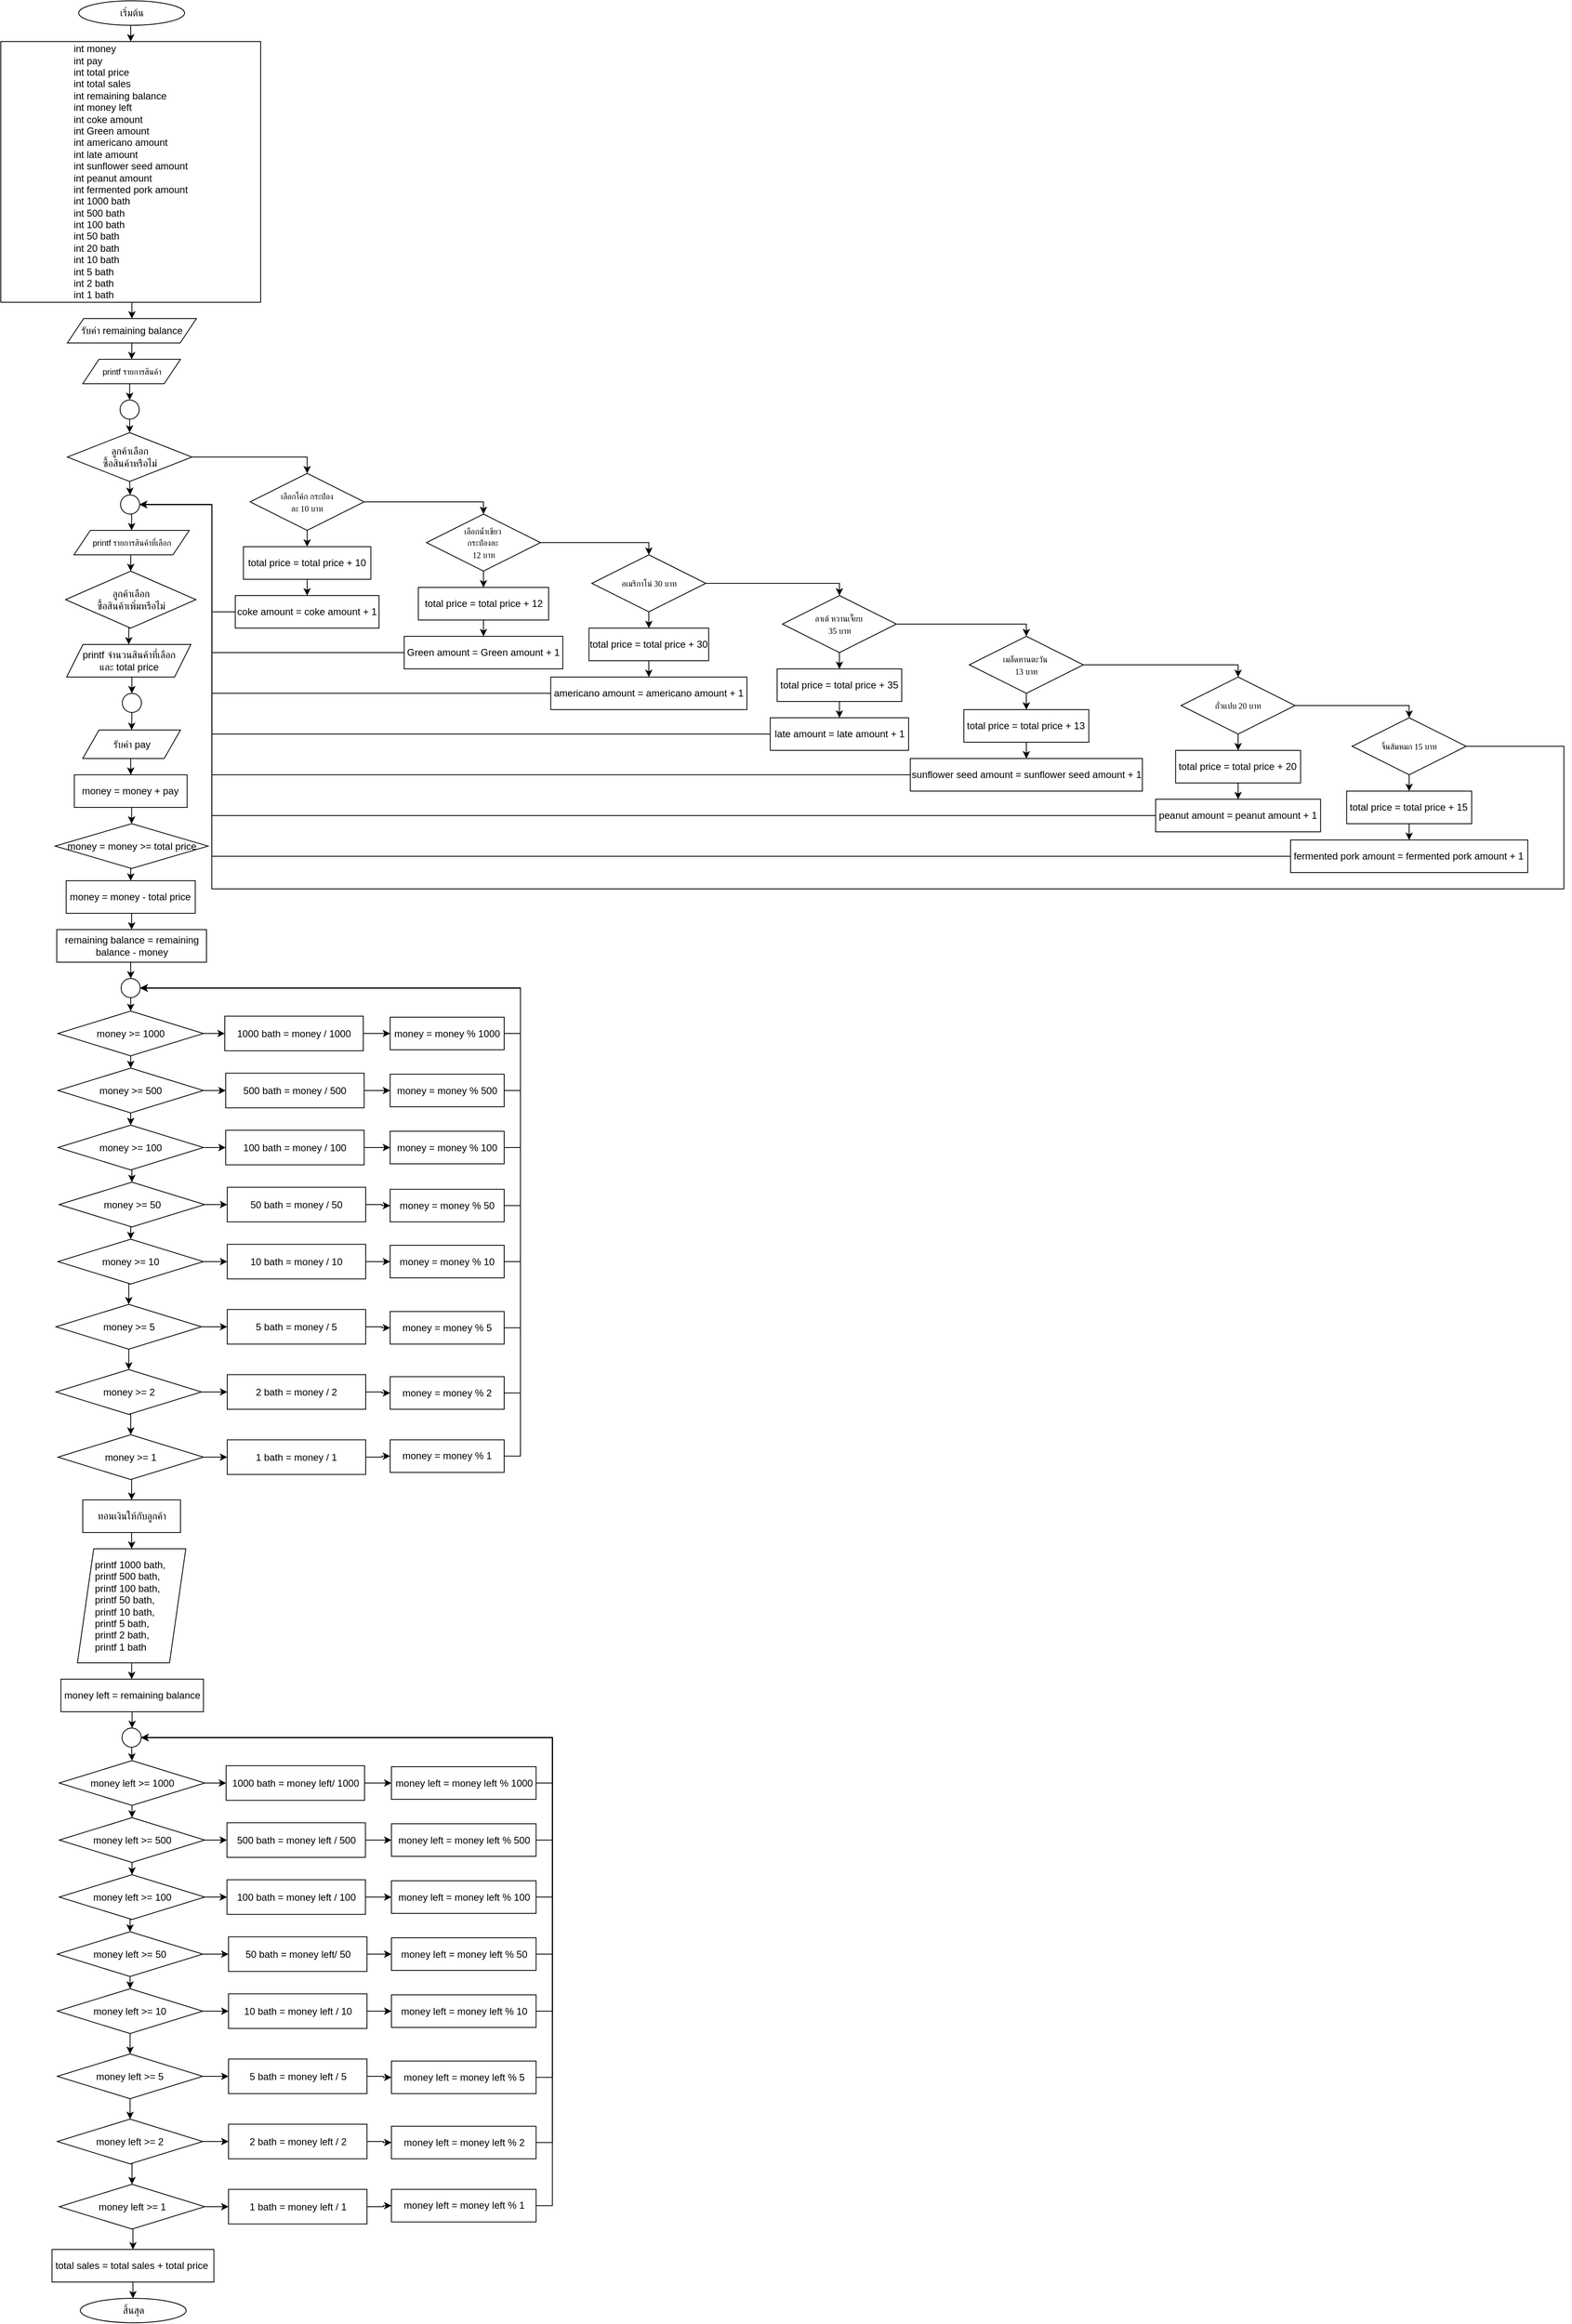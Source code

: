 <mxfile version="28.0.3">
  <diagram id="C5RBs43oDa-KdzZeNtuy" name="Page-1">
    <mxGraphModel dx="3565" dy="1858" grid="1" gridSize="10" guides="1" tooltips="1" connect="1" arrows="1" fold="1" page="1" pageScale="1" pageWidth="1200" pageHeight="1920" math="0" shadow="0">
      <root>
        <mxCell id="WIyWlLk6GJQsqaUBKTNV-0" />
        <mxCell id="WIyWlLk6GJQsqaUBKTNV-1" parent="WIyWlLk6GJQsqaUBKTNV-0" />
        <mxCell id="gwc9V1HpgXU685YZ8IqW-184" style="edgeStyle=orthogonalEdgeStyle;rounded=0;orthogonalLoop=1;jettySize=auto;html=1;exitX=0.5;exitY=1;exitDx=0;exitDy=0;entryX=0.5;entryY=0;entryDx=0;entryDy=0;" edge="1" parent="WIyWlLk6GJQsqaUBKTNV-1" source="5hyIJKR7kFJG3S-LZw4L-1" target="5hyIJKR7kFJG3S-LZw4L-66">
          <mxGeometry relative="1" as="geometry" />
        </mxCell>
        <mxCell id="5hyIJKR7kFJG3S-LZw4L-1" value="&lt;font data-font-src=&quot;https://fonts.googleapis.com/css?family=Sarabun&quot; face=&quot;Sarabun&quot;&gt;เริ่มต้น&lt;/font&gt;" style="ellipse;whiteSpace=wrap;html=1;" parent="WIyWlLk6GJQsqaUBKTNV-1" vertex="1">
          <mxGeometry x="545.6" y="40" width="130" height="30" as="geometry" />
        </mxCell>
        <mxCell id="gwc9V1HpgXU685YZ8IqW-185" style="edgeStyle=orthogonalEdgeStyle;rounded=0;orthogonalLoop=1;jettySize=auto;html=1;exitX=0.5;exitY=1;exitDx=0;exitDy=0;entryX=0.5;entryY=0;entryDx=0;entryDy=0;" edge="1" parent="WIyWlLk6GJQsqaUBKTNV-1" source="5hyIJKR7kFJG3S-LZw4L-66" target="gwc9V1HpgXU685YZ8IqW-80">
          <mxGeometry relative="1" as="geometry" />
        </mxCell>
        <mxCell id="5hyIJKR7kFJG3S-LZw4L-66" value="&lt;div style=&quot;text-align: justify;&quot;&gt;&lt;span style=&quot;background-color: transparent; color: light-dark(rgb(0, 0, 0), rgb(255, 255, 255));&quot;&gt;int money&amp;nbsp;&lt;/span&gt;&lt;/div&gt;&lt;div&gt;&lt;div style=&quot;text-align: justify;&quot;&gt;&lt;span style=&quot;background-color: transparent; color: light-dark(rgb(0, 0, 0), rgb(255, 255, 255));&quot;&gt;int pay&lt;/span&gt;&lt;/div&gt;&lt;div style=&quot;text-align: justify;&quot;&gt;int total price&amp;nbsp;&lt;/div&gt;&lt;div style=&quot;text-align: justify;&quot;&gt;int total sales&lt;/div&gt;&lt;div style=&quot;text-align: justify;&quot;&gt;int remaining balance&lt;/div&gt;&lt;div style=&quot;text-align: justify;&quot;&gt;int money left&lt;/div&gt;&lt;div style=&quot;text-align: justify;&quot;&gt;int coke amount&lt;/div&gt;&lt;div style=&quot;text-align: justify;&quot;&gt;int Green amount&lt;/div&gt;&lt;div style=&quot;text-align: justify;&quot;&gt;int americano amount&lt;/div&gt;&lt;div style=&quot;text-align: justify;&quot;&gt;int late amount&lt;/div&gt;&lt;div style=&quot;text-align: justify;&quot;&gt;int sunflower seed amount&lt;/div&gt;&lt;div style=&quot;text-align: justify;&quot;&gt;int peanut amount&lt;/div&gt;&lt;div style=&quot;text-align: justify;&quot;&gt;int fermented pork amount&lt;/div&gt;&lt;div style=&quot;text-align: justify;&quot;&gt;int 1000 bath&lt;/div&gt;&lt;div style=&quot;text-align: justify;&quot;&gt;int 500 bath&lt;/div&gt;&lt;div style=&quot;text-align: justify;&quot;&gt;int 100 bath&lt;/div&gt;&lt;div style=&quot;text-align: justify;&quot;&gt;int 50 bath&lt;/div&gt;&lt;div style=&quot;text-align: justify;&quot;&gt;int 20 bath&lt;/div&gt;&lt;div style=&quot;text-align: justify;&quot;&gt;int 10 bath&lt;/div&gt;&lt;div style=&quot;text-align: justify;&quot;&gt;int 5 bath&lt;/div&gt;&lt;div style=&quot;text-align: justify;&quot;&gt;int 2 bath&lt;/div&gt;&lt;div style=&quot;text-align: justify;&quot;&gt;int 1 bath&lt;/div&gt;&lt;/div&gt;" style="rounded=0;whiteSpace=wrap;html=1;" parent="WIyWlLk6GJQsqaUBKTNV-1" vertex="1">
          <mxGeometry x="450" y="90" width="319" height="320" as="geometry" />
        </mxCell>
        <mxCell id="gwc9V1HpgXU685YZ8IqW-188" style="edgeStyle=orthogonalEdgeStyle;rounded=0;orthogonalLoop=1;jettySize=auto;html=1;exitX=0.5;exitY=1;exitDx=0;exitDy=0;entryX=0.5;entryY=0;entryDx=0;entryDy=0;" edge="1" parent="WIyWlLk6GJQsqaUBKTNV-1" source="gwc9V1HpgXU685YZ8IqW-3" target="gwc9V1HpgXU685YZ8IqW-6">
          <mxGeometry relative="1" as="geometry" />
        </mxCell>
        <mxCell id="gwc9V1HpgXU685YZ8IqW-3" value="" style="ellipse;whiteSpace=wrap;html=1;aspect=fixed;" vertex="1" parent="WIyWlLk6GJQsqaUBKTNV-1">
          <mxGeometry x="596.43" y="530" width="23.5" height="23.5" as="geometry" />
        </mxCell>
        <mxCell id="gwc9V1HpgXU685YZ8IqW-189" style="edgeStyle=orthogonalEdgeStyle;rounded=0;orthogonalLoop=1;jettySize=auto;html=1;exitX=0.5;exitY=1;exitDx=0;exitDy=0;entryX=0.5;entryY=0;entryDx=0;entryDy=0;" edge="1" parent="WIyWlLk6GJQsqaUBKTNV-1" source="gwc9V1HpgXU685YZ8IqW-6" target="gwc9V1HpgXU685YZ8IqW-111">
          <mxGeometry relative="1" as="geometry" />
        </mxCell>
        <mxCell id="gwc9V1HpgXU685YZ8IqW-224" style="edgeStyle=orthogonalEdgeStyle;rounded=0;orthogonalLoop=1;jettySize=auto;html=1;exitX=1;exitY=0.5;exitDx=0;exitDy=0;entryX=0.5;entryY=0;entryDx=0;entryDy=0;" edge="1" parent="WIyWlLk6GJQsqaUBKTNV-1" source="gwc9V1HpgXU685YZ8IqW-6" target="gwc9V1HpgXU685YZ8IqW-9">
          <mxGeometry relative="1" as="geometry" />
        </mxCell>
        <mxCell id="gwc9V1HpgXU685YZ8IqW-6" value="&lt;font style=&quot;font-size: 12px;&quot;&gt;ลูกค้าเลือก&lt;/font&gt;&lt;div&gt;&lt;font style=&quot;font-size: 12px;&quot;&gt;ซื้อสินค้าหรือไม่&lt;/font&gt;&lt;/div&gt;" style="rhombus;whiteSpace=wrap;html=1;" vertex="1" parent="WIyWlLk6GJQsqaUBKTNV-1">
          <mxGeometry x="531.68" y="570" width="153" height="60" as="geometry" />
        </mxCell>
        <mxCell id="gwc9V1HpgXU685YZ8IqW-225" style="edgeStyle=orthogonalEdgeStyle;rounded=0;orthogonalLoop=1;jettySize=auto;html=1;exitX=1;exitY=0.5;exitDx=0;exitDy=0;entryX=0.5;entryY=0;entryDx=0;entryDy=0;" edge="1" parent="WIyWlLk6GJQsqaUBKTNV-1" source="gwc9V1HpgXU685YZ8IqW-9" target="gwc9V1HpgXU685YZ8IqW-16">
          <mxGeometry relative="1" as="geometry">
            <Array as="points">
              <mxPoint x="1042.07" y="655" />
            </Array>
          </mxGeometry>
        </mxCell>
        <mxCell id="gwc9V1HpgXU685YZ8IqW-230" style="edgeStyle=orthogonalEdgeStyle;rounded=0;orthogonalLoop=1;jettySize=auto;html=1;exitX=0.5;exitY=1;exitDx=0;exitDy=0;entryX=0.5;entryY=0;entryDx=0;entryDy=0;" edge="1" parent="WIyWlLk6GJQsqaUBKTNV-1" source="gwc9V1HpgXU685YZ8IqW-9" target="gwc9V1HpgXU685YZ8IqW-13">
          <mxGeometry relative="1" as="geometry" />
        </mxCell>
        <mxCell id="gwc9V1HpgXU685YZ8IqW-9" value="&lt;span style=&quot;font-family: Sarabun; text-align: left; text-wrap-mode: nowrap;&quot;&gt;&lt;font style=&quot;font-size: 10px;&quot;&gt;เลือกโค้ก กระป๋อง&lt;/font&gt;&lt;/span&gt;&lt;div&gt;&lt;span style=&quot;font-family: Sarabun; text-align: left; text-wrap-mode: nowrap;&quot;&gt;&lt;font style=&quot;font-size: 10px;&quot;&gt;ละ 10 บาท&lt;/font&gt;&lt;/span&gt;&lt;/div&gt;" style="rhombus;whiteSpace=wrap;html=1;" vertex="1" parent="WIyWlLk6GJQsqaUBKTNV-1">
          <mxGeometry x="756.09" y="620" width="140" height="70" as="geometry" />
        </mxCell>
        <mxCell id="gwc9V1HpgXU685YZ8IqW-187" style="edgeStyle=orthogonalEdgeStyle;rounded=0;orthogonalLoop=1;jettySize=auto;html=1;exitX=0.5;exitY=1;exitDx=0;exitDy=0;entryX=0.5;entryY=0;entryDx=0;entryDy=0;" edge="1" parent="WIyWlLk6GJQsqaUBKTNV-1" source="gwc9V1HpgXU685YZ8IqW-11" target="gwc9V1HpgXU685YZ8IqW-3">
          <mxGeometry relative="1" as="geometry" />
        </mxCell>
        <mxCell id="gwc9V1HpgXU685YZ8IqW-11" value="&lt;span style=&quot;font-size: 10px;&quot;&gt;printf รายการสินค้า&lt;/span&gt;" style="shape=parallelogram;perimeter=parallelogramPerimeter;whiteSpace=wrap;html=1;fixedSize=1;" vertex="1" parent="WIyWlLk6GJQsqaUBKTNV-1">
          <mxGeometry x="550.59" y="480" width="120" height="30" as="geometry" />
        </mxCell>
        <mxCell id="gwc9V1HpgXU685YZ8IqW-231" style="edgeStyle=orthogonalEdgeStyle;rounded=0;orthogonalLoop=1;jettySize=auto;html=1;exitX=0.5;exitY=1;exitDx=0;exitDy=0;entryX=0.5;entryY=0;entryDx=0;entryDy=0;" edge="1" parent="WIyWlLk6GJQsqaUBKTNV-1" source="gwc9V1HpgXU685YZ8IqW-13" target="gwc9V1HpgXU685YZ8IqW-114">
          <mxGeometry relative="1" as="geometry" />
        </mxCell>
        <mxCell id="gwc9V1HpgXU685YZ8IqW-13" value="total price = total price&amp;nbsp;+ 10" style="rounded=0;whiteSpace=wrap;html=1;" vertex="1" parent="WIyWlLk6GJQsqaUBKTNV-1">
          <mxGeometry x="747.85" y="710" width="156.48" height="40" as="geometry" />
        </mxCell>
        <mxCell id="gwc9V1HpgXU685YZ8IqW-226" style="edgeStyle=orthogonalEdgeStyle;rounded=0;orthogonalLoop=1;jettySize=auto;html=1;exitX=1;exitY=0.5;exitDx=0;exitDy=0;entryX=0.5;entryY=0;entryDx=0;entryDy=0;" edge="1" parent="WIyWlLk6GJQsqaUBKTNV-1" source="gwc9V1HpgXU685YZ8IqW-16" target="gwc9V1HpgXU685YZ8IqW-98">
          <mxGeometry relative="1" as="geometry">
            <Array as="points">
              <mxPoint x="1246.07" y="705" />
            </Array>
          </mxGeometry>
        </mxCell>
        <mxCell id="gwc9V1HpgXU685YZ8IqW-232" style="edgeStyle=orthogonalEdgeStyle;rounded=0;orthogonalLoop=1;jettySize=auto;html=1;exitX=0.5;exitY=1;exitDx=0;exitDy=0;entryX=0.5;entryY=0;entryDx=0;entryDy=0;" edge="1" parent="WIyWlLk6GJQsqaUBKTNV-1" source="gwc9V1HpgXU685YZ8IqW-16" target="gwc9V1HpgXU685YZ8IqW-96">
          <mxGeometry relative="1" as="geometry" />
        </mxCell>
        <mxCell id="gwc9V1HpgXU685YZ8IqW-16" value="&lt;span style=&quot;font-family: Sarabun; text-align: left; text-wrap-mode: nowrap;&quot;&gt;&lt;font style=&quot;font-size: 10px;&quot;&gt;เลือกน้ำเขียว&amp;nbsp;&lt;/font&gt;&lt;/span&gt;&lt;div&gt;&lt;span style=&quot;font-family: Sarabun; text-align: left; text-wrap-mode: nowrap;&quot;&gt;&lt;font style=&quot;font-size: 10px;&quot;&gt;กระป๋องละ&amp;nbsp;&lt;/font&gt;&lt;/span&gt;&lt;/div&gt;&lt;div&gt;&lt;span style=&quot;font-family: Sarabun; text-align: left; text-wrap-mode: nowrap;&quot;&gt;&lt;font style=&quot;font-size: 10px;&quot;&gt;12 บาท&lt;/font&gt;&lt;/span&gt;&lt;/div&gt;" style="rhombus;whiteSpace=wrap;html=1;" vertex="1" parent="WIyWlLk6GJQsqaUBKTNV-1">
          <mxGeometry x="972.59" y="670" width="140" height="70" as="geometry" />
        </mxCell>
        <mxCell id="gwc9V1HpgXU685YZ8IqW-186" style="edgeStyle=orthogonalEdgeStyle;rounded=0;orthogonalLoop=1;jettySize=auto;html=1;exitX=0.5;exitY=1;exitDx=0;exitDy=0;entryX=0.5;entryY=0;entryDx=0;entryDy=0;" edge="1" parent="WIyWlLk6GJQsqaUBKTNV-1" source="gwc9V1HpgXU685YZ8IqW-80" target="gwc9V1HpgXU685YZ8IqW-11">
          <mxGeometry relative="1" as="geometry" />
        </mxCell>
        <mxCell id="gwc9V1HpgXU685YZ8IqW-80" value="รับค่า&amp;nbsp;&lt;span style=&quot;text-align: justify;&quot;&gt;remaining balance&lt;/span&gt;" style="shape=parallelogram;perimeter=parallelogramPerimeter;whiteSpace=wrap;html=1;fixedSize=1;" vertex="1" parent="WIyWlLk6GJQsqaUBKTNV-1">
          <mxGeometry x="531.68" y="430" width="158.48" height="30" as="geometry" />
        </mxCell>
        <mxCell id="gwc9V1HpgXU685YZ8IqW-233" style="edgeStyle=orthogonalEdgeStyle;rounded=0;orthogonalLoop=1;jettySize=auto;html=1;exitX=0.5;exitY=1;exitDx=0;exitDy=0;entryX=0.5;entryY=0;entryDx=0;entryDy=0;" edge="1" parent="WIyWlLk6GJQsqaUBKTNV-1" source="gwc9V1HpgXU685YZ8IqW-96" target="gwc9V1HpgXU685YZ8IqW-116">
          <mxGeometry relative="1" as="geometry" />
        </mxCell>
        <mxCell id="gwc9V1HpgXU685YZ8IqW-96" value="total price&amp;nbsp;= total price&amp;nbsp;+ 12" style="rounded=0;whiteSpace=wrap;html=1;" vertex="1" parent="WIyWlLk6GJQsqaUBKTNV-1">
          <mxGeometry x="962.6" y="760" width="159.98" height="40" as="geometry" />
        </mxCell>
        <mxCell id="gwc9V1HpgXU685YZ8IqW-227" style="edgeStyle=orthogonalEdgeStyle;rounded=0;orthogonalLoop=1;jettySize=auto;html=1;exitX=1;exitY=0.5;exitDx=0;exitDy=0;entryX=0.5;entryY=0;entryDx=0;entryDy=0;" edge="1" parent="WIyWlLk6GJQsqaUBKTNV-1" source="gwc9V1HpgXU685YZ8IqW-98" target="gwc9V1HpgXU685YZ8IqW-100">
          <mxGeometry relative="1" as="geometry">
            <Array as="points">
              <mxPoint x="1480.07" y="755" />
            </Array>
          </mxGeometry>
        </mxCell>
        <mxCell id="gwc9V1HpgXU685YZ8IqW-234" style="edgeStyle=orthogonalEdgeStyle;rounded=0;orthogonalLoop=1;jettySize=auto;html=1;exitX=0.5;exitY=1;exitDx=0;exitDy=0;entryX=0.5;entryY=0;entryDx=0;entryDy=0;" edge="1" parent="WIyWlLk6GJQsqaUBKTNV-1" source="gwc9V1HpgXU685YZ8IqW-98" target="gwc9V1HpgXU685YZ8IqW-99">
          <mxGeometry relative="1" as="geometry" />
        </mxCell>
        <mxCell id="gwc9V1HpgXU685YZ8IqW-98" value="&lt;span style=&quot;font-family: Sarabun; text-align: left; text-wrap-mode: nowrap;&quot;&gt;&lt;font style=&quot;font-size: 10px;&quot;&gt;อเมริกาโน่ 30 บาท&lt;/font&gt;&lt;/span&gt;" style="rhombus;whiteSpace=wrap;html=1;" vertex="1" parent="WIyWlLk6GJQsqaUBKTNV-1">
          <mxGeometry x="1175.59" y="720" width="140" height="70" as="geometry" />
        </mxCell>
        <mxCell id="gwc9V1HpgXU685YZ8IqW-235" style="edgeStyle=orthogonalEdgeStyle;rounded=0;orthogonalLoop=1;jettySize=auto;html=1;exitX=0.5;exitY=1;exitDx=0;exitDy=0;entryX=0.5;entryY=0;entryDx=0;entryDy=0;" edge="1" parent="WIyWlLk6GJQsqaUBKTNV-1" source="gwc9V1HpgXU685YZ8IqW-99" target="gwc9V1HpgXU685YZ8IqW-117">
          <mxGeometry relative="1" as="geometry" />
        </mxCell>
        <mxCell id="gwc9V1HpgXU685YZ8IqW-99" value="total price&amp;nbsp;= total price&amp;nbsp;+ 30" style="rounded=0;whiteSpace=wrap;html=1;" vertex="1" parent="WIyWlLk6GJQsqaUBKTNV-1">
          <mxGeometry x="1172.1" y="810" width="146.98" height="40" as="geometry" />
        </mxCell>
        <mxCell id="gwc9V1HpgXU685YZ8IqW-228" style="edgeStyle=orthogonalEdgeStyle;rounded=0;orthogonalLoop=1;jettySize=auto;html=1;exitX=1;exitY=0.5;exitDx=0;exitDy=0;entryX=0.5;entryY=0;entryDx=0;entryDy=0;" edge="1" parent="WIyWlLk6GJQsqaUBKTNV-1" source="gwc9V1HpgXU685YZ8IqW-100" target="gwc9V1HpgXU685YZ8IqW-102">
          <mxGeometry relative="1" as="geometry">
            <Array as="points">
              <mxPoint x="1709.07" y="805" />
            </Array>
          </mxGeometry>
        </mxCell>
        <mxCell id="gwc9V1HpgXU685YZ8IqW-236" style="edgeStyle=orthogonalEdgeStyle;rounded=0;orthogonalLoop=1;jettySize=auto;html=1;exitX=0.5;exitY=1;exitDx=0;exitDy=0;entryX=0.5;entryY=0;entryDx=0;entryDy=0;" edge="1" parent="WIyWlLk6GJQsqaUBKTNV-1" source="gwc9V1HpgXU685YZ8IqW-100" target="gwc9V1HpgXU685YZ8IqW-101">
          <mxGeometry relative="1" as="geometry" />
        </mxCell>
        <mxCell id="gwc9V1HpgXU685YZ8IqW-100" value="&lt;span style=&quot;font-family: Sarabun; text-align: left; text-wrap-mode: nowrap;&quot;&gt;&lt;font style=&quot;font-size: 10px;&quot;&gt;ลาเต้ หวานเจี๊ยบ&amp;nbsp;&lt;/font&gt;&lt;/span&gt;&lt;div&gt;&lt;span style=&quot;font-family: Sarabun; text-align: left; text-wrap-mode: nowrap;&quot;&gt;&lt;font style=&quot;font-size: 10px;&quot;&gt;35 บาท&lt;/font&gt;&lt;/span&gt;&lt;/div&gt;" style="rhombus;whiteSpace=wrap;html=1;" vertex="1" parent="WIyWlLk6GJQsqaUBKTNV-1">
          <mxGeometry x="1409.59" y="770" width="140" height="70" as="geometry" />
        </mxCell>
        <mxCell id="gwc9V1HpgXU685YZ8IqW-237" value="" style="edgeStyle=orthogonalEdgeStyle;rounded=0;orthogonalLoop=1;jettySize=auto;html=1;" edge="1" parent="WIyWlLk6GJQsqaUBKTNV-1" source="gwc9V1HpgXU685YZ8IqW-101" target="gwc9V1HpgXU685YZ8IqW-118">
          <mxGeometry relative="1" as="geometry" />
        </mxCell>
        <mxCell id="gwc9V1HpgXU685YZ8IqW-101" value="total price&amp;nbsp;= total price&amp;nbsp;+ 35" style="rounded=0;whiteSpace=wrap;html=1;" vertex="1" parent="WIyWlLk6GJQsqaUBKTNV-1">
          <mxGeometry x="1403.1" y="860" width="152.98" height="40" as="geometry" />
        </mxCell>
        <mxCell id="gwc9V1HpgXU685YZ8IqW-229" style="edgeStyle=orthogonalEdgeStyle;rounded=0;orthogonalLoop=1;jettySize=auto;html=1;exitX=1;exitY=0.5;exitDx=0;exitDy=0;entryX=0.5;entryY=0;entryDx=0;entryDy=0;" edge="1" parent="WIyWlLk6GJQsqaUBKTNV-1" source="gwc9V1HpgXU685YZ8IqW-102" target="gwc9V1HpgXU685YZ8IqW-104">
          <mxGeometry relative="1" as="geometry">
            <Array as="points">
              <mxPoint x="1969.07" y="855" />
            </Array>
          </mxGeometry>
        </mxCell>
        <mxCell id="gwc9V1HpgXU685YZ8IqW-238" style="edgeStyle=orthogonalEdgeStyle;rounded=0;orthogonalLoop=1;jettySize=auto;html=1;exitX=0.5;exitY=1;exitDx=0;exitDy=0;entryX=0.5;entryY=0;entryDx=0;entryDy=0;" edge="1" parent="WIyWlLk6GJQsqaUBKTNV-1" source="gwc9V1HpgXU685YZ8IqW-102" target="gwc9V1HpgXU685YZ8IqW-103">
          <mxGeometry relative="1" as="geometry" />
        </mxCell>
        <mxCell id="gwc9V1HpgXU685YZ8IqW-102" value="&lt;span style=&quot;font-family: Sarabun; text-align: left; text-wrap-mode: nowrap;&quot;&gt;&lt;font style=&quot;font-size: 10px;&quot;&gt;เมล็ดทานตะวัน&amp;nbsp;&lt;/font&gt;&lt;/span&gt;&lt;div&gt;&lt;span style=&quot;font-family: Sarabun; text-align: left; text-wrap-mode: nowrap;&quot;&gt;&lt;font style=&quot;font-size: 10px;&quot;&gt;13 บาท&lt;/font&gt;&lt;/span&gt;&lt;/div&gt;" style="rhombus;whiteSpace=wrap;html=1;" vertex="1" parent="WIyWlLk6GJQsqaUBKTNV-1">
          <mxGeometry x="1639.07" y="820" width="140" height="70" as="geometry" />
        </mxCell>
        <mxCell id="gwc9V1HpgXU685YZ8IqW-239" style="edgeStyle=orthogonalEdgeStyle;rounded=0;orthogonalLoop=1;jettySize=auto;html=1;exitX=0.5;exitY=1;exitDx=0;exitDy=0;entryX=0.5;entryY=0;entryDx=0;entryDy=0;" edge="1" parent="WIyWlLk6GJQsqaUBKTNV-1" source="gwc9V1HpgXU685YZ8IqW-103" target="gwc9V1HpgXU685YZ8IqW-119">
          <mxGeometry relative="1" as="geometry" />
        </mxCell>
        <mxCell id="gwc9V1HpgXU685YZ8IqW-103" value="total price&amp;nbsp;= total price&amp;nbsp;+ 13" style="rounded=0;whiteSpace=wrap;html=1;" vertex="1" parent="WIyWlLk6GJQsqaUBKTNV-1">
          <mxGeometry x="1632.32" y="910" width="153.49" height="40" as="geometry" />
        </mxCell>
        <mxCell id="gwc9V1HpgXU685YZ8IqW-240" style="edgeStyle=orthogonalEdgeStyle;rounded=0;orthogonalLoop=1;jettySize=auto;html=1;exitX=0.5;exitY=1;exitDx=0;exitDy=0;entryX=0.5;entryY=0;entryDx=0;entryDy=0;" edge="1" parent="WIyWlLk6GJQsqaUBKTNV-1" source="gwc9V1HpgXU685YZ8IqW-104" target="gwc9V1HpgXU685YZ8IqW-105">
          <mxGeometry relative="1" as="geometry" />
        </mxCell>
        <mxCell id="gwc9V1HpgXU685YZ8IqW-242" style="edgeStyle=orthogonalEdgeStyle;rounded=0;orthogonalLoop=1;jettySize=auto;html=1;exitX=1;exitY=0.5;exitDx=0;exitDy=0;entryX=0.5;entryY=0;entryDx=0;entryDy=0;" edge="1" parent="WIyWlLk6GJQsqaUBKTNV-1" source="gwc9V1HpgXU685YZ8IqW-104" target="gwc9V1HpgXU685YZ8IqW-106">
          <mxGeometry relative="1" as="geometry">
            <Array as="points">
              <mxPoint x="2179.07" y="905" />
            </Array>
          </mxGeometry>
        </mxCell>
        <mxCell id="gwc9V1HpgXU685YZ8IqW-104" value="&lt;span style=&quot;font-family: Sarabun; text-align: left; text-wrap-mode: nowrap;&quot;&gt;&lt;font style=&quot;font-size: 10px;&quot;&gt;ถั่วแปบ 20 บาท&lt;/font&gt;&lt;/span&gt;" style="rhombus;whiteSpace=wrap;html=1;" vertex="1" parent="WIyWlLk6GJQsqaUBKTNV-1">
          <mxGeometry x="1899.07" y="870" width="140" height="70" as="geometry" />
        </mxCell>
        <mxCell id="gwc9V1HpgXU685YZ8IqW-241" style="edgeStyle=orthogonalEdgeStyle;rounded=0;orthogonalLoop=1;jettySize=auto;html=1;exitX=0.5;exitY=1;exitDx=0;exitDy=0;entryX=0.5;entryY=0;entryDx=0;entryDy=0;" edge="1" parent="WIyWlLk6GJQsqaUBKTNV-1" source="gwc9V1HpgXU685YZ8IqW-105" target="gwc9V1HpgXU685YZ8IqW-120">
          <mxGeometry relative="1" as="geometry" />
        </mxCell>
        <mxCell id="gwc9V1HpgXU685YZ8IqW-105" value="total price&amp;nbsp;= total price&amp;nbsp;+ 20" style="rounded=0;whiteSpace=wrap;html=1;" vertex="1" parent="WIyWlLk6GJQsqaUBKTNV-1">
          <mxGeometry x="1892.32" y="960" width="153.49" height="40" as="geometry" />
        </mxCell>
        <mxCell id="gwc9V1HpgXU685YZ8IqW-243" style="edgeStyle=orthogonalEdgeStyle;rounded=0;orthogonalLoop=1;jettySize=auto;html=1;exitX=0.5;exitY=1;exitDx=0;exitDy=0;entryX=0.5;entryY=0;entryDx=0;entryDy=0;" edge="1" parent="WIyWlLk6GJQsqaUBKTNV-1" source="gwc9V1HpgXU685YZ8IqW-106" target="gwc9V1HpgXU685YZ8IqW-109">
          <mxGeometry relative="1" as="geometry" />
        </mxCell>
        <mxCell id="gwc9V1HpgXU685YZ8IqW-252" style="edgeStyle=orthogonalEdgeStyle;rounded=0;orthogonalLoop=1;jettySize=auto;html=1;exitX=1;exitY=0.5;exitDx=0;exitDy=0;entryX=1;entryY=0.5;entryDx=0;entryDy=0;" edge="1" parent="WIyWlLk6GJQsqaUBKTNV-1" source="gwc9V1HpgXU685YZ8IqW-106" target="gwc9V1HpgXU685YZ8IqW-111">
          <mxGeometry relative="1" as="geometry">
            <Array as="points">
              <mxPoint x="2369.07" y="955" />
              <mxPoint x="2369.07" y="1130" />
              <mxPoint x="709.07" y="1130" />
              <mxPoint x="709.07" y="658" />
            </Array>
          </mxGeometry>
        </mxCell>
        <mxCell id="gwc9V1HpgXU685YZ8IqW-106" value="&lt;span style=&quot;font-family: Sarabun; text-align: left; text-wrap-mode: nowrap;&quot;&gt;&lt;font style=&quot;font-size: 10px;&quot;&gt;จิ้นส้มหมก 15 บาท&lt;/font&gt;&lt;/span&gt;" style="rhombus;whiteSpace=wrap;html=1;" vertex="1" parent="WIyWlLk6GJQsqaUBKTNV-1">
          <mxGeometry x="2109.07" y="920" width="140" height="70" as="geometry" />
        </mxCell>
        <mxCell id="gwc9V1HpgXU685YZ8IqW-244" style="edgeStyle=orthogonalEdgeStyle;rounded=0;orthogonalLoop=1;jettySize=auto;html=1;exitX=0.5;exitY=1;exitDx=0;exitDy=0;entryX=0.5;entryY=0;entryDx=0;entryDy=0;" edge="1" parent="WIyWlLk6GJQsqaUBKTNV-1" source="gwc9V1HpgXU685YZ8IqW-109" target="gwc9V1HpgXU685YZ8IqW-121">
          <mxGeometry relative="1" as="geometry" />
        </mxCell>
        <mxCell id="gwc9V1HpgXU685YZ8IqW-109" value="total price&amp;nbsp;= total price&amp;nbsp;+ 15" style="rounded=0;whiteSpace=wrap;html=1;" vertex="1" parent="WIyWlLk6GJQsqaUBKTNV-1">
          <mxGeometry x="2102.32" y="1010" width="153.49" height="40" as="geometry" />
        </mxCell>
        <mxCell id="gwc9V1HpgXU685YZ8IqW-190" style="edgeStyle=orthogonalEdgeStyle;rounded=0;orthogonalLoop=1;jettySize=auto;html=1;exitX=0.5;exitY=1;exitDx=0;exitDy=0;entryX=0.5;entryY=0;entryDx=0;entryDy=0;" edge="1" parent="WIyWlLk6GJQsqaUBKTNV-1" source="gwc9V1HpgXU685YZ8IqW-111" target="gwc9V1HpgXU685YZ8IqW-112">
          <mxGeometry relative="1" as="geometry" />
        </mxCell>
        <mxCell id="gwc9V1HpgXU685YZ8IqW-111" value="" style="ellipse;whiteSpace=wrap;html=1;aspect=fixed;" vertex="1" parent="WIyWlLk6GJQsqaUBKTNV-1">
          <mxGeometry x="596.99" y="646.5" width="23.5" height="23.5" as="geometry" />
        </mxCell>
        <mxCell id="gwc9V1HpgXU685YZ8IqW-191" style="edgeStyle=orthogonalEdgeStyle;rounded=0;orthogonalLoop=1;jettySize=auto;html=1;exitX=0.5;exitY=1;exitDx=0;exitDy=0;entryX=0.5;entryY=0;entryDx=0;entryDy=0;" edge="1" parent="WIyWlLk6GJQsqaUBKTNV-1" source="gwc9V1HpgXU685YZ8IqW-112" target="gwc9V1HpgXU685YZ8IqW-113">
          <mxGeometry relative="1" as="geometry" />
        </mxCell>
        <mxCell id="gwc9V1HpgXU685YZ8IqW-112" value="&lt;span style=&quot;font-size: 10px;&quot;&gt;printf รายการสินค้าที่เลือก&lt;/span&gt;" style="shape=parallelogram;perimeter=parallelogramPerimeter;whiteSpace=wrap;html=1;fixedSize=1;" vertex="1" parent="WIyWlLk6GJQsqaUBKTNV-1">
          <mxGeometry x="539.83" y="690" width="141.52" height="30" as="geometry" />
        </mxCell>
        <mxCell id="gwc9V1HpgXU685YZ8IqW-192" style="edgeStyle=orthogonalEdgeStyle;rounded=0;orthogonalLoop=1;jettySize=auto;html=1;exitX=0.5;exitY=1;exitDx=0;exitDy=0;entryX=0.5;entryY=0;entryDx=0;entryDy=0;" edge="1" parent="WIyWlLk6GJQsqaUBKTNV-1" source="gwc9V1HpgXU685YZ8IqW-113" target="gwc9V1HpgXU685YZ8IqW-122">
          <mxGeometry relative="1" as="geometry" />
        </mxCell>
        <mxCell id="gwc9V1HpgXU685YZ8IqW-113" value="&lt;font style=&quot;font-size: 12px;&quot;&gt;ลูกค้าเลือก&lt;/font&gt;&lt;div&gt;&lt;font style=&quot;font-size: 12px;&quot;&gt;ซื้อสินค้าเพิ่มหรือไม่&lt;/font&gt;&lt;/div&gt;" style="rhombus;whiteSpace=wrap;html=1;" vertex="1" parent="WIyWlLk6GJQsqaUBKTNV-1">
          <mxGeometry x="529.5" y="740" width="160" height="70" as="geometry" />
        </mxCell>
        <mxCell id="gwc9V1HpgXU685YZ8IqW-245" style="edgeStyle=orthogonalEdgeStyle;rounded=0;orthogonalLoop=1;jettySize=auto;html=1;exitX=0;exitY=0.5;exitDx=0;exitDy=0;entryX=1;entryY=0.5;entryDx=0;entryDy=0;" edge="1" parent="WIyWlLk6GJQsqaUBKTNV-1" source="gwc9V1HpgXU685YZ8IqW-114" target="gwc9V1HpgXU685YZ8IqW-111">
          <mxGeometry relative="1" as="geometry">
            <Array as="points">
              <mxPoint x="709.07" y="790" />
              <mxPoint x="709.07" y="658" />
            </Array>
          </mxGeometry>
        </mxCell>
        <mxCell id="gwc9V1HpgXU685YZ8IqW-114" value="coke amount&amp;nbsp;= coke amount + 1" style="rounded=0;whiteSpace=wrap;html=1;" vertex="1" parent="WIyWlLk6GJQsqaUBKTNV-1">
          <mxGeometry x="737.85" y="770" width="176.48" height="40" as="geometry" />
        </mxCell>
        <mxCell id="gwc9V1HpgXU685YZ8IqW-246" style="edgeStyle=orthogonalEdgeStyle;rounded=0;orthogonalLoop=1;jettySize=auto;html=1;exitX=0;exitY=0.5;exitDx=0;exitDy=0;entryX=1;entryY=0.5;entryDx=0;entryDy=0;" edge="1" parent="WIyWlLk6GJQsqaUBKTNV-1" source="gwc9V1HpgXU685YZ8IqW-116" target="gwc9V1HpgXU685YZ8IqW-111">
          <mxGeometry relative="1" as="geometry">
            <Array as="points">
              <mxPoint x="709.07" y="840" />
              <mxPoint x="709.07" y="658" />
            </Array>
          </mxGeometry>
        </mxCell>
        <mxCell id="gwc9V1HpgXU685YZ8IqW-116" value="Green amount&amp;nbsp;= Green amount + 1" style="rounded=0;whiteSpace=wrap;html=1;" vertex="1" parent="WIyWlLk6GJQsqaUBKTNV-1">
          <mxGeometry x="945.23" y="820" width="194.72" height="40" as="geometry" />
        </mxCell>
        <mxCell id="gwc9V1HpgXU685YZ8IqW-247" style="edgeStyle=orthogonalEdgeStyle;rounded=0;orthogonalLoop=1;jettySize=auto;html=1;exitX=0;exitY=0.5;exitDx=0;exitDy=0;entryX=1;entryY=0.5;entryDx=0;entryDy=0;" edge="1" parent="WIyWlLk6GJQsqaUBKTNV-1" source="gwc9V1HpgXU685YZ8IqW-117" target="gwc9V1HpgXU685YZ8IqW-111">
          <mxGeometry relative="1" as="geometry">
            <Array as="points">
              <mxPoint x="709.07" y="890" />
              <mxPoint x="709.07" y="658" />
            </Array>
          </mxGeometry>
        </mxCell>
        <mxCell id="gwc9V1HpgXU685YZ8IqW-117" value="americano amount&amp;nbsp;= americano amount + 1" style="rounded=0;whiteSpace=wrap;html=1;" vertex="1" parent="WIyWlLk6GJQsqaUBKTNV-1">
          <mxGeometry x="1125.17" y="870" width="240.84" height="40" as="geometry" />
        </mxCell>
        <mxCell id="gwc9V1HpgXU685YZ8IqW-248" style="edgeStyle=orthogonalEdgeStyle;rounded=0;orthogonalLoop=1;jettySize=auto;html=1;exitX=0;exitY=0.5;exitDx=0;exitDy=0;entryX=1;entryY=0.5;entryDx=0;entryDy=0;" edge="1" parent="WIyWlLk6GJQsqaUBKTNV-1" source="gwc9V1HpgXU685YZ8IqW-118" target="gwc9V1HpgXU685YZ8IqW-111">
          <mxGeometry relative="1" as="geometry">
            <Array as="points">
              <mxPoint x="709.07" y="940" />
              <mxPoint x="709.07" y="658" />
            </Array>
          </mxGeometry>
        </mxCell>
        <mxCell id="gwc9V1HpgXU685YZ8IqW-118" value="late amount&amp;nbsp;= late amount + 1" style="rounded=0;whiteSpace=wrap;html=1;" vertex="1" parent="WIyWlLk6GJQsqaUBKTNV-1">
          <mxGeometry x="1394.64" y="920" width="169.9" height="40" as="geometry" />
        </mxCell>
        <mxCell id="gwc9V1HpgXU685YZ8IqW-249" style="edgeStyle=orthogonalEdgeStyle;rounded=0;orthogonalLoop=1;jettySize=auto;html=1;exitX=0;exitY=0.5;exitDx=0;exitDy=0;entryX=1;entryY=0.5;entryDx=0;entryDy=0;" edge="1" parent="WIyWlLk6GJQsqaUBKTNV-1" source="gwc9V1HpgXU685YZ8IqW-119" target="gwc9V1HpgXU685YZ8IqW-111">
          <mxGeometry relative="1" as="geometry">
            <Array as="points">
              <mxPoint x="709.07" y="990" />
              <mxPoint x="709.07" y="658" />
            </Array>
          </mxGeometry>
        </mxCell>
        <mxCell id="gwc9V1HpgXU685YZ8IqW-119" value="sunflower seed amount&amp;nbsp;= sunflower seed amount + 1" style="rounded=0;whiteSpace=wrap;html=1;" vertex="1" parent="WIyWlLk6GJQsqaUBKTNV-1">
          <mxGeometry x="1566.6" y="970" width="284.95" height="40" as="geometry" />
        </mxCell>
        <mxCell id="gwc9V1HpgXU685YZ8IqW-250" style="edgeStyle=orthogonalEdgeStyle;rounded=0;orthogonalLoop=1;jettySize=auto;html=1;exitX=0;exitY=0.5;exitDx=0;exitDy=0;entryX=1;entryY=0.5;entryDx=0;entryDy=0;" edge="1" parent="WIyWlLk6GJQsqaUBKTNV-1" source="gwc9V1HpgXU685YZ8IqW-120" target="gwc9V1HpgXU685YZ8IqW-111">
          <mxGeometry relative="1" as="geometry">
            <Array as="points">
              <mxPoint x="709.07" y="1040" />
              <mxPoint x="709.07" y="658" />
            </Array>
          </mxGeometry>
        </mxCell>
        <mxCell id="gwc9V1HpgXU685YZ8IqW-120" value="peanut amount&amp;nbsp;= peanut amount + 1" style="rounded=0;whiteSpace=wrap;html=1;" vertex="1" parent="WIyWlLk6GJQsqaUBKTNV-1">
          <mxGeometry x="1867.83" y="1020" width="202.48" height="40" as="geometry" />
        </mxCell>
        <mxCell id="gwc9V1HpgXU685YZ8IqW-251" style="edgeStyle=orthogonalEdgeStyle;rounded=0;orthogonalLoop=1;jettySize=auto;html=1;exitX=0;exitY=0.5;exitDx=0;exitDy=0;entryX=1;entryY=0.5;entryDx=0;entryDy=0;" edge="1" parent="WIyWlLk6GJQsqaUBKTNV-1" source="gwc9V1HpgXU685YZ8IqW-121" target="gwc9V1HpgXU685YZ8IqW-111">
          <mxGeometry relative="1" as="geometry">
            <Array as="points">
              <mxPoint x="709.07" y="1090" />
              <mxPoint x="709.07" y="658" />
            </Array>
          </mxGeometry>
        </mxCell>
        <mxCell id="gwc9V1HpgXU685YZ8IqW-121" value="fermented pork amount&amp;nbsp;= fermented pork amount + 1" style="rounded=0;whiteSpace=wrap;html=1;" vertex="1" parent="WIyWlLk6GJQsqaUBKTNV-1">
          <mxGeometry x="2033.45" y="1070" width="291.24" height="40" as="geometry" />
        </mxCell>
        <mxCell id="gwc9V1HpgXU685YZ8IqW-194" style="edgeStyle=orthogonalEdgeStyle;rounded=0;orthogonalLoop=1;jettySize=auto;html=1;exitX=0.5;exitY=1;exitDx=0;exitDy=0;entryX=0.5;entryY=0;entryDx=0;entryDy=0;" edge="1" parent="WIyWlLk6GJQsqaUBKTNV-1" source="gwc9V1HpgXU685YZ8IqW-122" target="gwc9V1HpgXU685YZ8IqW-123">
          <mxGeometry relative="1" as="geometry" />
        </mxCell>
        <mxCell id="gwc9V1HpgXU685YZ8IqW-122" value="printf จำนวนสินค้าที่เลือก&lt;div&gt;และ&amp;nbsp;&lt;span style=&quot;background-color: transparent; color: light-dark(rgb(0, 0, 0), rgb(255, 255, 255));&quot;&gt;total price&lt;/span&gt;&lt;/div&gt;" style="shape=parallelogram;perimeter=parallelogramPerimeter;whiteSpace=wrap;html=1;fixedSize=1;" vertex="1" parent="WIyWlLk6GJQsqaUBKTNV-1">
          <mxGeometry x="530.84" y="830" width="152.5" height="40" as="geometry" />
        </mxCell>
        <mxCell id="gwc9V1HpgXU685YZ8IqW-195" style="edgeStyle=orthogonalEdgeStyle;rounded=0;orthogonalLoop=1;jettySize=auto;html=1;exitX=0.5;exitY=1;exitDx=0;exitDy=0;entryX=0.5;entryY=0;entryDx=0;entryDy=0;" edge="1" parent="WIyWlLk6GJQsqaUBKTNV-1" source="gwc9V1HpgXU685YZ8IqW-123" target="gwc9V1HpgXU685YZ8IqW-124">
          <mxGeometry relative="1" as="geometry" />
        </mxCell>
        <mxCell id="gwc9V1HpgXU685YZ8IqW-123" value="" style="ellipse;whiteSpace=wrap;html=1;aspect=fixed;" vertex="1" parent="WIyWlLk6GJQsqaUBKTNV-1">
          <mxGeometry x="599.17" y="890" width="23.5" height="23.5" as="geometry" />
        </mxCell>
        <mxCell id="gwc9V1HpgXU685YZ8IqW-196" style="edgeStyle=orthogonalEdgeStyle;rounded=0;orthogonalLoop=1;jettySize=auto;html=1;exitX=0.5;exitY=1;exitDx=0;exitDy=0;entryX=0.5;entryY=0;entryDx=0;entryDy=0;" edge="1" parent="WIyWlLk6GJQsqaUBKTNV-1" source="gwc9V1HpgXU685YZ8IqW-124" target="gwc9V1HpgXU685YZ8IqW-144">
          <mxGeometry relative="1" as="geometry" />
        </mxCell>
        <mxCell id="gwc9V1HpgXU685YZ8IqW-124" value="รับค่า pay" style="shape=parallelogram;perimeter=parallelogramPerimeter;whiteSpace=wrap;html=1;fixedSize=1;" vertex="1" parent="WIyWlLk6GJQsqaUBKTNV-1">
          <mxGeometry x="550.59" y="935" width="120" height="35" as="geometry" />
        </mxCell>
        <mxCell id="gwc9V1HpgXU685YZ8IqW-198" style="edgeStyle=orthogonalEdgeStyle;rounded=0;orthogonalLoop=1;jettySize=auto;html=1;exitX=0.5;exitY=1;exitDx=0;exitDy=0;entryX=0.5;entryY=0;entryDx=0;entryDy=0;" edge="1" parent="WIyWlLk6GJQsqaUBKTNV-1" source="gwc9V1HpgXU685YZ8IqW-125" target="gwc9V1HpgXU685YZ8IqW-126">
          <mxGeometry relative="1" as="geometry" />
        </mxCell>
        <mxCell id="gwc9V1HpgXU685YZ8IqW-125" value="money = money &amp;gt;= total price" style="rhombus;whiteSpace=wrap;html=1;" vertex="1" parent="WIyWlLk6GJQsqaUBKTNV-1">
          <mxGeometry x="516.7" y="1050" width="187.78" height="55" as="geometry" />
        </mxCell>
        <mxCell id="gwc9V1HpgXU685YZ8IqW-199" style="edgeStyle=orthogonalEdgeStyle;rounded=0;orthogonalLoop=1;jettySize=auto;html=1;exitX=0.5;exitY=1;exitDx=0;exitDy=0;entryX=0.5;entryY=0;entryDx=0;entryDy=0;" edge="1" parent="WIyWlLk6GJQsqaUBKTNV-1" source="gwc9V1HpgXU685YZ8IqW-126" target="gwc9V1HpgXU685YZ8IqW-143">
          <mxGeometry relative="1" as="geometry" />
        </mxCell>
        <mxCell id="gwc9V1HpgXU685YZ8IqW-126" value="money = money - total price" style="rounded=0;whiteSpace=wrap;html=1;" vertex="1" parent="WIyWlLk6GJQsqaUBKTNV-1">
          <mxGeometry x="530.26" y="1120" width="158.48" height="40" as="geometry" />
        </mxCell>
        <mxCell id="gwc9V1HpgXU685YZ8IqW-201" style="edgeStyle=orthogonalEdgeStyle;rounded=0;orthogonalLoop=1;jettySize=auto;html=1;exitX=0.5;exitY=1;exitDx=0;exitDy=0;entryX=0.5;entryY=0;entryDx=0;entryDy=0;" edge="1" parent="WIyWlLk6GJQsqaUBKTNV-1" source="gwc9V1HpgXU685YZ8IqW-127" target="gwc9V1HpgXU685YZ8IqW-128">
          <mxGeometry relative="1" as="geometry" />
        </mxCell>
        <mxCell id="gwc9V1HpgXU685YZ8IqW-127" value="" style="ellipse;whiteSpace=wrap;html=1;aspect=fixed;" vertex="1" parent="WIyWlLk6GJQsqaUBKTNV-1">
          <mxGeometry x="597.7" y="1240" width="23.5" height="23.5" as="geometry" />
        </mxCell>
        <mxCell id="gwc9V1HpgXU685YZ8IqW-202" style="edgeStyle=orthogonalEdgeStyle;rounded=0;orthogonalLoop=1;jettySize=auto;html=1;exitX=0.5;exitY=1;exitDx=0;exitDy=0;entryX=0.5;entryY=0;entryDx=0;entryDy=0;" edge="1" parent="WIyWlLk6GJQsqaUBKTNV-1" source="gwc9V1HpgXU685YZ8IqW-128" target="gwc9V1HpgXU685YZ8IqW-131">
          <mxGeometry relative="1" as="geometry" />
        </mxCell>
        <mxCell id="gwc9V1HpgXU685YZ8IqW-253" style="edgeStyle=orthogonalEdgeStyle;rounded=0;orthogonalLoop=1;jettySize=auto;html=1;exitX=1;exitY=0.5;exitDx=0;exitDy=0;entryX=0;entryY=0.5;entryDx=0;entryDy=0;" edge="1" parent="WIyWlLk6GJQsqaUBKTNV-1" source="gwc9V1HpgXU685YZ8IqW-128" target="gwc9V1HpgXU685YZ8IqW-129">
          <mxGeometry relative="1" as="geometry" />
        </mxCell>
        <mxCell id="gwc9V1HpgXU685YZ8IqW-128" value="money &amp;gt;= 1000" style="rhombus;whiteSpace=wrap;html=1;" vertex="1" parent="WIyWlLk6GJQsqaUBKTNV-1">
          <mxGeometry x="520.15" y="1280" width="178.6" height="55" as="geometry" />
        </mxCell>
        <mxCell id="gwc9V1HpgXU685YZ8IqW-254" style="edgeStyle=orthogonalEdgeStyle;rounded=0;orthogonalLoop=1;jettySize=auto;html=1;exitX=1;exitY=0.5;exitDx=0;exitDy=0;" edge="1" parent="WIyWlLk6GJQsqaUBKTNV-1" source="gwc9V1HpgXU685YZ8IqW-129" target="gwc9V1HpgXU685YZ8IqW-130">
          <mxGeometry relative="1" as="geometry" />
        </mxCell>
        <mxCell id="gwc9V1HpgXU685YZ8IqW-129" value="1000 bath = money / 1000" style="rounded=0;whiteSpace=wrap;html=1;" vertex="1" parent="WIyWlLk6GJQsqaUBKTNV-1">
          <mxGeometry x="725" y="1286.25" width="170" height="42.5" as="geometry" />
        </mxCell>
        <mxCell id="gwc9V1HpgXU685YZ8IqW-255" style="edgeStyle=orthogonalEdgeStyle;rounded=0;orthogonalLoop=1;jettySize=auto;html=1;exitX=1;exitY=0.5;exitDx=0;exitDy=0;entryX=1;entryY=0.5;entryDx=0;entryDy=0;" edge="1" parent="WIyWlLk6GJQsqaUBKTNV-1" source="gwc9V1HpgXU685YZ8IqW-130" target="gwc9V1HpgXU685YZ8IqW-127">
          <mxGeometry relative="1" as="geometry" />
        </mxCell>
        <mxCell id="gwc9V1HpgXU685YZ8IqW-130" value="money = money % 1000" style="rounded=0;whiteSpace=wrap;html=1;" vertex="1" parent="WIyWlLk6GJQsqaUBKTNV-1">
          <mxGeometry x="927.98" y="1287.5" width="140" height="40" as="geometry" />
        </mxCell>
        <mxCell id="gwc9V1HpgXU685YZ8IqW-203" style="edgeStyle=orthogonalEdgeStyle;rounded=0;orthogonalLoop=1;jettySize=auto;html=1;exitX=0.5;exitY=1;exitDx=0;exitDy=0;entryX=0.5;entryY=0;entryDx=0;entryDy=0;" edge="1" parent="WIyWlLk6GJQsqaUBKTNV-1" source="gwc9V1HpgXU685YZ8IqW-131" target="gwc9V1HpgXU685YZ8IqW-134">
          <mxGeometry relative="1" as="geometry" />
        </mxCell>
        <mxCell id="gwc9V1HpgXU685YZ8IqW-256" style="edgeStyle=orthogonalEdgeStyle;rounded=0;orthogonalLoop=1;jettySize=auto;html=1;exitX=1;exitY=0.5;exitDx=0;exitDy=0;entryX=0;entryY=0.5;entryDx=0;entryDy=0;" edge="1" parent="WIyWlLk6GJQsqaUBKTNV-1" source="gwc9V1HpgXU685YZ8IqW-131" target="gwc9V1HpgXU685YZ8IqW-132">
          <mxGeometry relative="1" as="geometry" />
        </mxCell>
        <mxCell id="gwc9V1HpgXU685YZ8IqW-131" value="money &amp;gt;= 500" style="rhombus;whiteSpace=wrap;html=1;" vertex="1" parent="WIyWlLk6GJQsqaUBKTNV-1">
          <mxGeometry x="520.2" y="1350" width="178.6" height="55" as="geometry" />
        </mxCell>
        <mxCell id="gwc9V1HpgXU685YZ8IqW-257" style="edgeStyle=orthogonalEdgeStyle;rounded=0;orthogonalLoop=1;jettySize=auto;html=1;exitX=1;exitY=0.5;exitDx=0;exitDy=0;entryX=0;entryY=0.5;entryDx=0;entryDy=0;" edge="1" parent="WIyWlLk6GJQsqaUBKTNV-1" source="gwc9V1HpgXU685YZ8IqW-132" target="gwc9V1HpgXU685YZ8IqW-133">
          <mxGeometry relative="1" as="geometry" />
        </mxCell>
        <mxCell id="gwc9V1HpgXU685YZ8IqW-132" value="500 bath = money / 500" style="rounded=0;whiteSpace=wrap;html=1;" vertex="1" parent="WIyWlLk6GJQsqaUBKTNV-1">
          <mxGeometry x="726.09" y="1356.25" width="170" height="42.5" as="geometry" />
        </mxCell>
        <mxCell id="gwc9V1HpgXU685YZ8IqW-258" style="edgeStyle=orthogonalEdgeStyle;rounded=0;orthogonalLoop=1;jettySize=auto;html=1;exitX=1;exitY=0.5;exitDx=0;exitDy=0;entryX=1;entryY=0.5;entryDx=0;entryDy=0;" edge="1" parent="WIyWlLk6GJQsqaUBKTNV-1" source="gwc9V1HpgXU685YZ8IqW-133" target="gwc9V1HpgXU685YZ8IqW-127">
          <mxGeometry relative="1" as="geometry" />
        </mxCell>
        <mxCell id="gwc9V1HpgXU685YZ8IqW-133" value="money = money % 500" style="rounded=0;whiteSpace=wrap;html=1;" vertex="1" parent="WIyWlLk6GJQsqaUBKTNV-1">
          <mxGeometry x="927.98" y="1357.5" width="140" height="40" as="geometry" />
        </mxCell>
        <mxCell id="gwc9V1HpgXU685YZ8IqW-205" style="edgeStyle=orthogonalEdgeStyle;rounded=0;orthogonalLoop=1;jettySize=auto;html=1;exitX=0.5;exitY=1;exitDx=0;exitDy=0;entryX=0.5;entryY=0;entryDx=0;entryDy=0;" edge="1" parent="WIyWlLk6GJQsqaUBKTNV-1" source="gwc9V1HpgXU685YZ8IqW-134" target="gwc9V1HpgXU685YZ8IqW-137">
          <mxGeometry relative="1" as="geometry" />
        </mxCell>
        <mxCell id="gwc9V1HpgXU685YZ8IqW-259" style="edgeStyle=orthogonalEdgeStyle;rounded=0;orthogonalLoop=1;jettySize=auto;html=1;exitX=1;exitY=0.5;exitDx=0;exitDy=0;entryX=0;entryY=0.5;entryDx=0;entryDy=0;" edge="1" parent="WIyWlLk6GJQsqaUBKTNV-1" source="gwc9V1HpgXU685YZ8IqW-134" target="gwc9V1HpgXU685YZ8IqW-135">
          <mxGeometry relative="1" as="geometry" />
        </mxCell>
        <mxCell id="gwc9V1HpgXU685YZ8IqW-134" value="money &amp;gt;= 100" style="rhombus;whiteSpace=wrap;html=1;" vertex="1" parent="WIyWlLk6GJQsqaUBKTNV-1">
          <mxGeometry x="520.2" y="1420" width="178.6" height="55" as="geometry" />
        </mxCell>
        <mxCell id="gwc9V1HpgXU685YZ8IqW-260" value="" style="edgeStyle=orthogonalEdgeStyle;rounded=0;orthogonalLoop=1;jettySize=auto;html=1;" edge="1" parent="WIyWlLk6GJQsqaUBKTNV-1" source="gwc9V1HpgXU685YZ8IqW-135" target="gwc9V1HpgXU685YZ8IqW-136">
          <mxGeometry relative="1" as="geometry" />
        </mxCell>
        <mxCell id="gwc9V1HpgXU685YZ8IqW-135" value="100 bath = money / 100" style="rounded=0;whiteSpace=wrap;html=1;" vertex="1" parent="WIyWlLk6GJQsqaUBKTNV-1">
          <mxGeometry x="726.09" y="1426.25" width="170" height="42.5" as="geometry" />
        </mxCell>
        <mxCell id="gwc9V1HpgXU685YZ8IqW-261" style="edgeStyle=orthogonalEdgeStyle;rounded=0;orthogonalLoop=1;jettySize=auto;html=1;exitX=1;exitY=0.5;exitDx=0;exitDy=0;entryX=1;entryY=0.5;entryDx=0;entryDy=0;" edge="1" parent="WIyWlLk6GJQsqaUBKTNV-1" source="gwc9V1HpgXU685YZ8IqW-136" target="gwc9V1HpgXU685YZ8IqW-127">
          <mxGeometry relative="1" as="geometry" />
        </mxCell>
        <mxCell id="gwc9V1HpgXU685YZ8IqW-136" value="money = money % 100" style="rounded=0;whiteSpace=wrap;html=1;" vertex="1" parent="WIyWlLk6GJQsqaUBKTNV-1">
          <mxGeometry x="927.98" y="1427.5" width="140" height="40" as="geometry" />
        </mxCell>
        <mxCell id="gwc9V1HpgXU685YZ8IqW-206" style="edgeStyle=orthogonalEdgeStyle;rounded=0;orthogonalLoop=1;jettySize=auto;html=1;exitX=0.5;exitY=1;exitDx=0;exitDy=0;entryX=0.5;entryY=0;entryDx=0;entryDy=0;" edge="1" parent="WIyWlLk6GJQsqaUBKTNV-1" source="gwc9V1HpgXU685YZ8IqW-137" target="gwc9V1HpgXU685YZ8IqW-140">
          <mxGeometry relative="1" as="geometry" />
        </mxCell>
        <mxCell id="gwc9V1HpgXU685YZ8IqW-262" value="" style="edgeStyle=orthogonalEdgeStyle;rounded=0;orthogonalLoop=1;jettySize=auto;html=1;" edge="1" parent="WIyWlLk6GJQsqaUBKTNV-1" source="gwc9V1HpgXU685YZ8IqW-137" target="gwc9V1HpgXU685YZ8IqW-138">
          <mxGeometry relative="1" as="geometry" />
        </mxCell>
        <mxCell id="gwc9V1HpgXU685YZ8IqW-137" value="money &amp;gt;= 50" style="rhombus;whiteSpace=wrap;html=1;" vertex="1" parent="WIyWlLk6GJQsqaUBKTNV-1">
          <mxGeometry x="521.62" y="1490" width="178.6" height="55" as="geometry" />
        </mxCell>
        <mxCell id="gwc9V1HpgXU685YZ8IqW-263" value="" style="edgeStyle=orthogonalEdgeStyle;rounded=0;orthogonalLoop=1;jettySize=auto;html=1;" edge="1" parent="WIyWlLk6GJQsqaUBKTNV-1" source="gwc9V1HpgXU685YZ8IqW-138" target="gwc9V1HpgXU685YZ8IqW-139">
          <mxGeometry relative="1" as="geometry" />
        </mxCell>
        <mxCell id="gwc9V1HpgXU685YZ8IqW-138" value="50 bath = money / 50" style="rounded=0;whiteSpace=wrap;html=1;" vertex="1" parent="WIyWlLk6GJQsqaUBKTNV-1">
          <mxGeometry x="727.98" y="1496.25" width="170" height="42.5" as="geometry" />
        </mxCell>
        <mxCell id="gwc9V1HpgXU685YZ8IqW-264" style="edgeStyle=orthogonalEdgeStyle;rounded=0;orthogonalLoop=1;jettySize=auto;html=1;exitX=1;exitY=0.5;exitDx=0;exitDy=0;entryX=1;entryY=0.5;entryDx=0;entryDy=0;" edge="1" parent="WIyWlLk6GJQsqaUBKTNV-1" source="gwc9V1HpgXU685YZ8IqW-139" target="gwc9V1HpgXU685YZ8IqW-127">
          <mxGeometry relative="1" as="geometry" />
        </mxCell>
        <mxCell id="gwc9V1HpgXU685YZ8IqW-139" value="money = money % 50" style="rounded=0;whiteSpace=wrap;html=1;" vertex="1" parent="WIyWlLk6GJQsqaUBKTNV-1">
          <mxGeometry x="927.98" y="1498.75" width="140" height="40" as="geometry" />
        </mxCell>
        <mxCell id="gwc9V1HpgXU685YZ8IqW-207" style="edgeStyle=orthogonalEdgeStyle;rounded=0;orthogonalLoop=1;jettySize=auto;html=1;exitX=0.5;exitY=1;exitDx=0;exitDy=0;entryX=0.5;entryY=0;entryDx=0;entryDy=0;" edge="1" parent="WIyWlLk6GJQsqaUBKTNV-1" source="gwc9V1HpgXU685YZ8IqW-140" target="gwc9V1HpgXU685YZ8IqW-145">
          <mxGeometry relative="1" as="geometry" />
        </mxCell>
        <mxCell id="gwc9V1HpgXU685YZ8IqW-265" value="" style="edgeStyle=orthogonalEdgeStyle;rounded=0;orthogonalLoop=1;jettySize=auto;html=1;" edge="1" parent="WIyWlLk6GJQsqaUBKTNV-1" source="gwc9V1HpgXU685YZ8IqW-140" target="gwc9V1HpgXU685YZ8IqW-141">
          <mxGeometry relative="1" as="geometry" />
        </mxCell>
        <mxCell id="gwc9V1HpgXU685YZ8IqW-140" value="money &amp;gt;= 10" style="rhombus;whiteSpace=wrap;html=1;" vertex="1" parent="WIyWlLk6GJQsqaUBKTNV-1">
          <mxGeometry x="520.2" y="1560" width="178.6" height="55" as="geometry" />
        </mxCell>
        <mxCell id="gwc9V1HpgXU685YZ8IqW-266" value="" style="edgeStyle=orthogonalEdgeStyle;rounded=0;orthogonalLoop=1;jettySize=auto;html=1;" edge="1" parent="WIyWlLk6GJQsqaUBKTNV-1" source="gwc9V1HpgXU685YZ8IqW-141" target="gwc9V1HpgXU685YZ8IqW-142">
          <mxGeometry relative="1" as="geometry" />
        </mxCell>
        <mxCell id="gwc9V1HpgXU685YZ8IqW-141" value="10 bath = money / 10" style="rounded=0;whiteSpace=wrap;html=1;" vertex="1" parent="WIyWlLk6GJQsqaUBKTNV-1">
          <mxGeometry x="727.98" y="1566.25" width="170" height="42.5" as="geometry" />
        </mxCell>
        <mxCell id="gwc9V1HpgXU685YZ8IqW-267" style="edgeStyle=orthogonalEdgeStyle;rounded=0;orthogonalLoop=1;jettySize=auto;html=1;exitX=1;exitY=0.5;exitDx=0;exitDy=0;entryX=1;entryY=0.5;entryDx=0;entryDy=0;" edge="1" parent="WIyWlLk6GJQsqaUBKTNV-1" source="gwc9V1HpgXU685YZ8IqW-142" target="gwc9V1HpgXU685YZ8IqW-127">
          <mxGeometry relative="1" as="geometry" />
        </mxCell>
        <mxCell id="gwc9V1HpgXU685YZ8IqW-142" value="money = money % 10" style="rounded=0;whiteSpace=wrap;html=1;" vertex="1" parent="WIyWlLk6GJQsqaUBKTNV-1">
          <mxGeometry x="927.98" y="1567.5" width="140" height="40" as="geometry" />
        </mxCell>
        <mxCell id="gwc9V1HpgXU685YZ8IqW-200" style="edgeStyle=orthogonalEdgeStyle;rounded=0;orthogonalLoop=1;jettySize=auto;html=1;exitX=0.5;exitY=1;exitDx=0;exitDy=0;entryX=0.5;entryY=0;entryDx=0;entryDy=0;" edge="1" parent="WIyWlLk6GJQsqaUBKTNV-1" source="gwc9V1HpgXU685YZ8IqW-143" target="gwc9V1HpgXU685YZ8IqW-127">
          <mxGeometry relative="1" as="geometry" />
        </mxCell>
        <mxCell id="gwc9V1HpgXU685YZ8IqW-143" value="&lt;span style=&quot;text-align: justify;&quot;&gt;remaining balance&lt;/span&gt;&amp;nbsp;=&amp;nbsp;&lt;span style=&quot;text-align: justify;&quot;&gt;remaining balance&lt;/span&gt;&amp;nbsp;- money" style="rounded=0;whiteSpace=wrap;html=1;" vertex="1" parent="WIyWlLk6GJQsqaUBKTNV-1">
          <mxGeometry x="518.69" y="1180" width="183.81" height="40" as="geometry" />
        </mxCell>
        <mxCell id="gwc9V1HpgXU685YZ8IqW-197" style="edgeStyle=orthogonalEdgeStyle;rounded=0;orthogonalLoop=1;jettySize=auto;html=1;exitX=0.5;exitY=1;exitDx=0;exitDy=0;entryX=0.5;entryY=0;entryDx=0;entryDy=0;" edge="1" parent="WIyWlLk6GJQsqaUBKTNV-1" source="gwc9V1HpgXU685YZ8IqW-144" target="gwc9V1HpgXU685YZ8IqW-125">
          <mxGeometry relative="1" as="geometry" />
        </mxCell>
        <mxCell id="gwc9V1HpgXU685YZ8IqW-144" value="money = money + pay" style="rounded=0;whiteSpace=wrap;html=1;" vertex="1" parent="WIyWlLk6GJQsqaUBKTNV-1">
          <mxGeometry x="540.26" y="990" width="138.48" height="40" as="geometry" />
        </mxCell>
        <mxCell id="gwc9V1HpgXU685YZ8IqW-208" style="edgeStyle=orthogonalEdgeStyle;rounded=0;orthogonalLoop=1;jettySize=auto;html=1;exitX=0.5;exitY=1;exitDx=0;exitDy=0;entryX=0.5;entryY=0;entryDx=0;entryDy=0;" edge="1" parent="WIyWlLk6GJQsqaUBKTNV-1" source="gwc9V1HpgXU685YZ8IqW-145" target="gwc9V1HpgXU685YZ8IqW-148">
          <mxGeometry relative="1" as="geometry" />
        </mxCell>
        <mxCell id="gwc9V1HpgXU685YZ8IqW-268" value="" style="edgeStyle=orthogonalEdgeStyle;rounded=0;orthogonalLoop=1;jettySize=auto;html=1;" edge="1" parent="WIyWlLk6GJQsqaUBKTNV-1" source="gwc9V1HpgXU685YZ8IqW-145" target="gwc9V1HpgXU685YZ8IqW-146">
          <mxGeometry relative="1" as="geometry" />
        </mxCell>
        <mxCell id="gwc9V1HpgXU685YZ8IqW-145" value="money &amp;gt;= 5" style="rhombus;whiteSpace=wrap;html=1;" vertex="1" parent="WIyWlLk6GJQsqaUBKTNV-1">
          <mxGeometry x="517.79" y="1640" width="178.6" height="55" as="geometry" />
        </mxCell>
        <mxCell id="gwc9V1HpgXU685YZ8IqW-269" value="" style="edgeStyle=orthogonalEdgeStyle;rounded=0;orthogonalLoop=1;jettySize=auto;html=1;" edge="1" parent="WIyWlLk6GJQsqaUBKTNV-1" source="gwc9V1HpgXU685YZ8IqW-146" target="gwc9V1HpgXU685YZ8IqW-147">
          <mxGeometry relative="1" as="geometry" />
        </mxCell>
        <mxCell id="gwc9V1HpgXU685YZ8IqW-146" value="5 bath = money / 5" style="rounded=0;whiteSpace=wrap;html=1;" vertex="1" parent="WIyWlLk6GJQsqaUBKTNV-1">
          <mxGeometry x="727.98" y="1646.25" width="170" height="42.5" as="geometry" />
        </mxCell>
        <mxCell id="gwc9V1HpgXU685YZ8IqW-270" style="edgeStyle=orthogonalEdgeStyle;rounded=0;orthogonalLoop=1;jettySize=auto;html=1;exitX=1;exitY=0.5;exitDx=0;exitDy=0;entryX=1;entryY=0.5;entryDx=0;entryDy=0;" edge="1" parent="WIyWlLk6GJQsqaUBKTNV-1" source="gwc9V1HpgXU685YZ8IqW-147" target="gwc9V1HpgXU685YZ8IqW-127">
          <mxGeometry relative="1" as="geometry" />
        </mxCell>
        <mxCell id="gwc9V1HpgXU685YZ8IqW-147" value="money = money % 5" style="rounded=0;whiteSpace=wrap;html=1;" vertex="1" parent="WIyWlLk6GJQsqaUBKTNV-1">
          <mxGeometry x="927.98" y="1648.75" width="140" height="40" as="geometry" />
        </mxCell>
        <mxCell id="gwc9V1HpgXU685YZ8IqW-209" style="edgeStyle=orthogonalEdgeStyle;rounded=0;orthogonalLoop=1;jettySize=auto;html=1;exitX=0.5;exitY=1;exitDx=0;exitDy=0;entryX=0.5;entryY=0;entryDx=0;entryDy=0;" edge="1" parent="WIyWlLk6GJQsqaUBKTNV-1" source="gwc9V1HpgXU685YZ8IqW-148" target="gwc9V1HpgXU685YZ8IqW-151">
          <mxGeometry relative="1" as="geometry" />
        </mxCell>
        <mxCell id="gwc9V1HpgXU685YZ8IqW-271" value="" style="edgeStyle=orthogonalEdgeStyle;rounded=0;orthogonalLoop=1;jettySize=auto;html=1;" edge="1" parent="WIyWlLk6GJQsqaUBKTNV-1" source="gwc9V1HpgXU685YZ8IqW-148" target="gwc9V1HpgXU685YZ8IqW-149">
          <mxGeometry relative="1" as="geometry" />
        </mxCell>
        <mxCell id="gwc9V1HpgXU685YZ8IqW-148" value="money &amp;gt;= 2" style="rhombus;whiteSpace=wrap;html=1;" vertex="1" parent="WIyWlLk6GJQsqaUBKTNV-1">
          <mxGeometry x="517.79" y="1720" width="178.6" height="55" as="geometry" />
        </mxCell>
        <mxCell id="gwc9V1HpgXU685YZ8IqW-272" value="" style="edgeStyle=orthogonalEdgeStyle;rounded=0;orthogonalLoop=1;jettySize=auto;html=1;" edge="1" parent="WIyWlLk6GJQsqaUBKTNV-1" source="gwc9V1HpgXU685YZ8IqW-149" target="gwc9V1HpgXU685YZ8IqW-150">
          <mxGeometry relative="1" as="geometry" />
        </mxCell>
        <mxCell id="gwc9V1HpgXU685YZ8IqW-149" value="2 bath = money / 2" style="rounded=0;whiteSpace=wrap;html=1;" vertex="1" parent="WIyWlLk6GJQsqaUBKTNV-1">
          <mxGeometry x="727.98" y="1726.25" width="170" height="42.5" as="geometry" />
        </mxCell>
        <mxCell id="gwc9V1HpgXU685YZ8IqW-273" style="edgeStyle=orthogonalEdgeStyle;rounded=0;orthogonalLoop=1;jettySize=auto;html=1;exitX=1;exitY=0.5;exitDx=0;exitDy=0;entryX=1;entryY=0.5;entryDx=0;entryDy=0;" edge="1" parent="WIyWlLk6GJQsqaUBKTNV-1" source="gwc9V1HpgXU685YZ8IqW-150" target="gwc9V1HpgXU685YZ8IqW-127">
          <mxGeometry relative="1" as="geometry" />
        </mxCell>
        <mxCell id="gwc9V1HpgXU685YZ8IqW-150" value="money = money % 2" style="rounded=0;whiteSpace=wrap;html=1;" vertex="1" parent="WIyWlLk6GJQsqaUBKTNV-1">
          <mxGeometry x="927.98" y="1728.75" width="140" height="40" as="geometry" />
        </mxCell>
        <mxCell id="gwc9V1HpgXU685YZ8IqW-210" style="edgeStyle=orthogonalEdgeStyle;rounded=0;orthogonalLoop=1;jettySize=auto;html=1;exitX=0.5;exitY=1;exitDx=0;exitDy=0;entryX=0.5;entryY=0;entryDx=0;entryDy=0;" edge="1" parent="WIyWlLk6GJQsqaUBKTNV-1" source="gwc9V1HpgXU685YZ8IqW-151" target="gwc9V1HpgXU685YZ8IqW-155">
          <mxGeometry relative="1" as="geometry" />
        </mxCell>
        <mxCell id="gwc9V1HpgXU685YZ8IqW-274" value="" style="edgeStyle=orthogonalEdgeStyle;rounded=0;orthogonalLoop=1;jettySize=auto;html=1;" edge="1" parent="WIyWlLk6GJQsqaUBKTNV-1" source="gwc9V1HpgXU685YZ8IqW-151" target="gwc9V1HpgXU685YZ8IqW-152">
          <mxGeometry relative="1" as="geometry" />
        </mxCell>
        <mxCell id="gwc9V1HpgXU685YZ8IqW-151" value="money &amp;gt;= 1" style="rhombus;whiteSpace=wrap;html=1;" vertex="1" parent="WIyWlLk6GJQsqaUBKTNV-1">
          <mxGeometry x="520.2" y="1800" width="178.6" height="55" as="geometry" />
        </mxCell>
        <mxCell id="gwc9V1HpgXU685YZ8IqW-275" value="" style="edgeStyle=orthogonalEdgeStyle;rounded=0;orthogonalLoop=1;jettySize=auto;html=1;" edge="1" parent="WIyWlLk6GJQsqaUBKTNV-1" source="gwc9V1HpgXU685YZ8IqW-152" target="gwc9V1HpgXU685YZ8IqW-154">
          <mxGeometry relative="1" as="geometry" />
        </mxCell>
        <mxCell id="gwc9V1HpgXU685YZ8IqW-152" value="1 bath = money / 1" style="rounded=0;whiteSpace=wrap;html=1;" vertex="1" parent="WIyWlLk6GJQsqaUBKTNV-1">
          <mxGeometry x="727.98" y="1806.25" width="170" height="42.5" as="geometry" />
        </mxCell>
        <mxCell id="gwc9V1HpgXU685YZ8IqW-276" style="edgeStyle=orthogonalEdgeStyle;rounded=0;orthogonalLoop=1;jettySize=auto;html=1;exitX=1;exitY=0.5;exitDx=0;exitDy=0;entryX=1;entryY=0.5;entryDx=0;entryDy=0;" edge="1" parent="WIyWlLk6GJQsqaUBKTNV-1" source="gwc9V1HpgXU685YZ8IqW-154" target="gwc9V1HpgXU685YZ8IqW-127">
          <mxGeometry relative="1" as="geometry" />
        </mxCell>
        <mxCell id="gwc9V1HpgXU685YZ8IqW-154" value="money = money % 1" style="rounded=0;whiteSpace=wrap;html=1;" vertex="1" parent="WIyWlLk6GJQsqaUBKTNV-1">
          <mxGeometry x="927.98" y="1806.25" width="140" height="40" as="geometry" />
        </mxCell>
        <mxCell id="gwc9V1HpgXU685YZ8IqW-211" style="edgeStyle=orthogonalEdgeStyle;rounded=0;orthogonalLoop=1;jettySize=auto;html=1;exitX=0.5;exitY=1;exitDx=0;exitDy=0;entryX=0.5;entryY=0;entryDx=0;entryDy=0;" edge="1" parent="WIyWlLk6GJQsqaUBKTNV-1" source="gwc9V1HpgXU685YZ8IqW-155" target="gwc9V1HpgXU685YZ8IqW-180">
          <mxGeometry relative="1" as="geometry" />
        </mxCell>
        <mxCell id="gwc9V1HpgXU685YZ8IqW-155" value="ทอนเงินให้กับลูกค้า" style="rounded=0;whiteSpace=wrap;html=1;" vertex="1" parent="WIyWlLk6GJQsqaUBKTNV-1">
          <mxGeometry x="550.59" y="1880" width="120" height="40" as="geometry" />
        </mxCell>
        <mxCell id="gwc9V1HpgXU685YZ8IqW-214" style="edgeStyle=orthogonalEdgeStyle;rounded=0;orthogonalLoop=1;jettySize=auto;html=1;exitX=0.5;exitY=1;exitDx=0;exitDy=0;entryX=0.5;entryY=0;entryDx=0;entryDy=0;" edge="1" parent="WIyWlLk6GJQsqaUBKTNV-1" source="gwc9V1HpgXU685YZ8IqW-156" target="gwc9V1HpgXU685YZ8IqW-159">
          <mxGeometry relative="1" as="geometry" />
        </mxCell>
        <mxCell id="gwc9V1HpgXU685YZ8IqW-284" style="edgeStyle=orthogonalEdgeStyle;rounded=0;orthogonalLoop=1;jettySize=auto;html=1;exitX=1;exitY=0.5;exitDx=0;exitDy=0;entryX=0;entryY=0.5;entryDx=0;entryDy=0;" edge="1" parent="WIyWlLk6GJQsqaUBKTNV-1" source="gwc9V1HpgXU685YZ8IqW-156" target="gwc9V1HpgXU685YZ8IqW-157">
          <mxGeometry relative="1" as="geometry" />
        </mxCell>
        <mxCell id="gwc9V1HpgXU685YZ8IqW-156" value="money left&amp;nbsp;&amp;gt;= 1000" style="rhombus;whiteSpace=wrap;html=1;" vertex="1" parent="WIyWlLk6GJQsqaUBKTNV-1">
          <mxGeometry x="521.79" y="2200" width="178.6" height="55" as="geometry" />
        </mxCell>
        <mxCell id="gwc9V1HpgXU685YZ8IqW-285" style="edgeStyle=orthogonalEdgeStyle;rounded=0;orthogonalLoop=1;jettySize=auto;html=1;exitX=1;exitY=0.5;exitDx=0;exitDy=0;entryX=0;entryY=0.5;entryDx=0;entryDy=0;" edge="1" parent="WIyWlLk6GJQsqaUBKTNV-1" source="gwc9V1HpgXU685YZ8IqW-157" target="gwc9V1HpgXU685YZ8IqW-158">
          <mxGeometry relative="1" as="geometry" />
        </mxCell>
        <mxCell id="gwc9V1HpgXU685YZ8IqW-157" value="1000 bath = money left/ 1000" style="rounded=0;whiteSpace=wrap;html=1;" vertex="1" parent="WIyWlLk6GJQsqaUBKTNV-1">
          <mxGeometry x="726.59" y="2206.25" width="170" height="42.5" as="geometry" />
        </mxCell>
        <mxCell id="gwc9V1HpgXU685YZ8IqW-300" style="edgeStyle=orthogonalEdgeStyle;rounded=0;orthogonalLoop=1;jettySize=auto;html=1;exitX=1;exitY=0.5;exitDx=0;exitDy=0;entryX=1;entryY=0.5;entryDx=0;entryDy=0;" edge="1" parent="WIyWlLk6GJQsqaUBKTNV-1" source="gwc9V1HpgXU685YZ8IqW-158" target="gwc9V1HpgXU685YZ8IqW-279">
          <mxGeometry relative="1" as="geometry" />
        </mxCell>
        <mxCell id="gwc9V1HpgXU685YZ8IqW-158" value="money left = money left&amp;nbsp;% 1000" style="rounded=0;whiteSpace=wrap;html=1;" vertex="1" parent="WIyWlLk6GJQsqaUBKTNV-1">
          <mxGeometry x="929.57" y="2207.5" width="177.59" height="40" as="geometry" />
        </mxCell>
        <mxCell id="gwc9V1HpgXU685YZ8IqW-215" style="edgeStyle=orthogonalEdgeStyle;rounded=0;orthogonalLoop=1;jettySize=auto;html=1;exitX=0.5;exitY=1;exitDx=0;exitDy=0;entryX=0.5;entryY=0;entryDx=0;entryDy=0;" edge="1" parent="WIyWlLk6GJQsqaUBKTNV-1" source="gwc9V1HpgXU685YZ8IqW-159" target="gwc9V1HpgXU685YZ8IqW-162">
          <mxGeometry relative="1" as="geometry" />
        </mxCell>
        <mxCell id="gwc9V1HpgXU685YZ8IqW-286" value="" style="edgeStyle=orthogonalEdgeStyle;rounded=0;orthogonalLoop=1;jettySize=auto;html=1;" edge="1" parent="WIyWlLk6GJQsqaUBKTNV-1" source="gwc9V1HpgXU685YZ8IqW-159" target="gwc9V1HpgXU685YZ8IqW-160">
          <mxGeometry relative="1" as="geometry" />
        </mxCell>
        <mxCell id="gwc9V1HpgXU685YZ8IqW-159" value="money left&amp;nbsp;&amp;gt;= 500" style="rhombus;whiteSpace=wrap;html=1;" vertex="1" parent="WIyWlLk6GJQsqaUBKTNV-1">
          <mxGeometry x="521.79" y="2270" width="178.6" height="55" as="geometry" />
        </mxCell>
        <mxCell id="gwc9V1HpgXU685YZ8IqW-287" value="" style="edgeStyle=orthogonalEdgeStyle;rounded=0;orthogonalLoop=1;jettySize=auto;html=1;" edge="1" parent="WIyWlLk6GJQsqaUBKTNV-1" source="gwc9V1HpgXU685YZ8IqW-160" target="gwc9V1HpgXU685YZ8IqW-161">
          <mxGeometry relative="1" as="geometry" />
        </mxCell>
        <mxCell id="gwc9V1HpgXU685YZ8IqW-160" value="500 bath = money left / 500" style="rounded=0;whiteSpace=wrap;html=1;" vertex="1" parent="WIyWlLk6GJQsqaUBKTNV-1">
          <mxGeometry x="727.68" y="2276.25" width="170" height="42.5" as="geometry" />
        </mxCell>
        <mxCell id="gwc9V1HpgXU685YZ8IqW-301" style="edgeStyle=orthogonalEdgeStyle;rounded=0;orthogonalLoop=1;jettySize=auto;html=1;exitX=1;exitY=0.5;exitDx=0;exitDy=0;entryX=1;entryY=0.5;entryDx=0;entryDy=0;" edge="1" parent="WIyWlLk6GJQsqaUBKTNV-1" source="gwc9V1HpgXU685YZ8IqW-161" target="gwc9V1HpgXU685YZ8IqW-279">
          <mxGeometry relative="1" as="geometry" />
        </mxCell>
        <mxCell id="gwc9V1HpgXU685YZ8IqW-161" value="money left&amp;nbsp;= money left&amp;nbsp;% 500" style="rounded=0;whiteSpace=wrap;html=1;" vertex="1" parent="WIyWlLk6GJQsqaUBKTNV-1">
          <mxGeometry x="929.57" y="2277.5" width="177.59" height="40" as="geometry" />
        </mxCell>
        <mxCell id="gwc9V1HpgXU685YZ8IqW-216" style="edgeStyle=orthogonalEdgeStyle;rounded=0;orthogonalLoop=1;jettySize=auto;html=1;exitX=0.5;exitY=1;exitDx=0;exitDy=0;entryX=0.5;entryY=0;entryDx=0;entryDy=0;" edge="1" parent="WIyWlLk6GJQsqaUBKTNV-1" source="gwc9V1HpgXU685YZ8IqW-162" target="gwc9V1HpgXU685YZ8IqW-165">
          <mxGeometry relative="1" as="geometry" />
        </mxCell>
        <mxCell id="gwc9V1HpgXU685YZ8IqW-288" value="" style="edgeStyle=orthogonalEdgeStyle;rounded=0;orthogonalLoop=1;jettySize=auto;html=1;" edge="1" parent="WIyWlLk6GJQsqaUBKTNV-1" source="gwc9V1HpgXU685YZ8IqW-162" target="gwc9V1HpgXU685YZ8IqW-163">
          <mxGeometry relative="1" as="geometry" />
        </mxCell>
        <mxCell id="gwc9V1HpgXU685YZ8IqW-162" value="money left &amp;gt;= 100" style="rhombus;whiteSpace=wrap;html=1;" vertex="1" parent="WIyWlLk6GJQsqaUBKTNV-1">
          <mxGeometry x="521.79" y="2340" width="178.6" height="55" as="geometry" />
        </mxCell>
        <mxCell id="gwc9V1HpgXU685YZ8IqW-289" value="" style="edgeStyle=orthogonalEdgeStyle;rounded=0;orthogonalLoop=1;jettySize=auto;html=1;" edge="1" parent="WIyWlLk6GJQsqaUBKTNV-1" source="gwc9V1HpgXU685YZ8IqW-163" target="gwc9V1HpgXU685YZ8IqW-164">
          <mxGeometry relative="1" as="geometry" />
        </mxCell>
        <mxCell id="gwc9V1HpgXU685YZ8IqW-163" value="100 bath = money left / 100" style="rounded=0;whiteSpace=wrap;html=1;" vertex="1" parent="WIyWlLk6GJQsqaUBKTNV-1">
          <mxGeometry x="727.68" y="2346.25" width="170" height="42.5" as="geometry" />
        </mxCell>
        <mxCell id="gwc9V1HpgXU685YZ8IqW-302" style="edgeStyle=orthogonalEdgeStyle;rounded=0;orthogonalLoop=1;jettySize=auto;html=1;exitX=1;exitY=0.5;exitDx=0;exitDy=0;entryX=1;entryY=0.5;entryDx=0;entryDy=0;" edge="1" parent="WIyWlLk6GJQsqaUBKTNV-1" source="gwc9V1HpgXU685YZ8IqW-164" target="gwc9V1HpgXU685YZ8IqW-279">
          <mxGeometry relative="1" as="geometry" />
        </mxCell>
        <mxCell id="gwc9V1HpgXU685YZ8IqW-164" value="money left = money left % 100" style="rounded=0;whiteSpace=wrap;html=1;" vertex="1" parent="WIyWlLk6GJQsqaUBKTNV-1">
          <mxGeometry x="929.57" y="2347.5" width="177.59" height="40" as="geometry" />
        </mxCell>
        <mxCell id="gwc9V1HpgXU685YZ8IqW-217" style="edgeStyle=orthogonalEdgeStyle;rounded=0;orthogonalLoop=1;jettySize=auto;html=1;exitX=0.5;exitY=1;exitDx=0;exitDy=0;entryX=0.5;entryY=0;entryDx=0;entryDy=0;" edge="1" parent="WIyWlLk6GJQsqaUBKTNV-1" source="gwc9V1HpgXU685YZ8IqW-165" target="gwc9V1HpgXU685YZ8IqW-168">
          <mxGeometry relative="1" as="geometry" />
        </mxCell>
        <mxCell id="gwc9V1HpgXU685YZ8IqW-290" value="" style="edgeStyle=orthogonalEdgeStyle;rounded=0;orthogonalLoop=1;jettySize=auto;html=1;" edge="1" parent="WIyWlLk6GJQsqaUBKTNV-1" source="gwc9V1HpgXU685YZ8IqW-165" target="gwc9V1HpgXU685YZ8IqW-166">
          <mxGeometry relative="1" as="geometry" />
        </mxCell>
        <mxCell id="gwc9V1HpgXU685YZ8IqW-165" value="money left &amp;gt;= 50" style="rhombus;whiteSpace=wrap;html=1;" vertex="1" parent="WIyWlLk6GJQsqaUBKTNV-1">
          <mxGeometry x="519.38" y="2410" width="178.6" height="55" as="geometry" />
        </mxCell>
        <mxCell id="gwc9V1HpgXU685YZ8IqW-291" value="" style="edgeStyle=orthogonalEdgeStyle;rounded=0;orthogonalLoop=1;jettySize=auto;html=1;" edge="1" parent="WIyWlLk6GJQsqaUBKTNV-1" source="gwc9V1HpgXU685YZ8IqW-166" target="gwc9V1HpgXU685YZ8IqW-167">
          <mxGeometry relative="1" as="geometry" />
        </mxCell>
        <mxCell id="gwc9V1HpgXU685YZ8IqW-166" value="50 bath = money left/ 50" style="rounded=0;whiteSpace=wrap;html=1;" vertex="1" parent="WIyWlLk6GJQsqaUBKTNV-1">
          <mxGeometry x="729.57" y="2416.25" width="170" height="42.5" as="geometry" />
        </mxCell>
        <mxCell id="gwc9V1HpgXU685YZ8IqW-303" style="edgeStyle=orthogonalEdgeStyle;rounded=0;orthogonalLoop=1;jettySize=auto;html=1;exitX=1;exitY=0.5;exitDx=0;exitDy=0;entryX=1;entryY=0.5;entryDx=0;entryDy=0;" edge="1" parent="WIyWlLk6GJQsqaUBKTNV-1" source="gwc9V1HpgXU685YZ8IqW-167" target="gwc9V1HpgXU685YZ8IqW-279">
          <mxGeometry relative="1" as="geometry" />
        </mxCell>
        <mxCell id="gwc9V1HpgXU685YZ8IqW-167" value="money left = money left % 50" style="rounded=0;whiteSpace=wrap;html=1;" vertex="1" parent="WIyWlLk6GJQsqaUBKTNV-1">
          <mxGeometry x="929.57" y="2417.5" width="177.59" height="40" as="geometry" />
        </mxCell>
        <mxCell id="gwc9V1HpgXU685YZ8IqW-218" style="edgeStyle=orthogonalEdgeStyle;rounded=0;orthogonalLoop=1;jettySize=auto;html=1;exitX=0.5;exitY=1;exitDx=0;exitDy=0;entryX=0.5;entryY=0;entryDx=0;entryDy=0;" edge="1" parent="WIyWlLk6GJQsqaUBKTNV-1" source="gwc9V1HpgXU685YZ8IqW-168" target="gwc9V1HpgXU685YZ8IqW-171">
          <mxGeometry relative="1" as="geometry" />
        </mxCell>
        <mxCell id="gwc9V1HpgXU685YZ8IqW-292" value="" style="edgeStyle=orthogonalEdgeStyle;rounded=0;orthogonalLoop=1;jettySize=auto;html=1;" edge="1" parent="WIyWlLk6GJQsqaUBKTNV-1" source="gwc9V1HpgXU685YZ8IqW-168" target="gwc9V1HpgXU685YZ8IqW-169">
          <mxGeometry relative="1" as="geometry" />
        </mxCell>
        <mxCell id="gwc9V1HpgXU685YZ8IqW-168" value="money left &amp;gt;= 10" style="rhombus;whiteSpace=wrap;html=1;" vertex="1" parent="WIyWlLk6GJQsqaUBKTNV-1">
          <mxGeometry x="519.43" y="2480" width="178.6" height="55" as="geometry" />
        </mxCell>
        <mxCell id="gwc9V1HpgXU685YZ8IqW-293" value="" style="edgeStyle=orthogonalEdgeStyle;rounded=0;orthogonalLoop=1;jettySize=auto;html=1;" edge="1" parent="WIyWlLk6GJQsqaUBKTNV-1" source="gwc9V1HpgXU685YZ8IqW-169" target="gwc9V1HpgXU685YZ8IqW-170">
          <mxGeometry relative="1" as="geometry" />
        </mxCell>
        <mxCell id="gwc9V1HpgXU685YZ8IqW-169" value="10 bath = money left / 10" style="rounded=0;whiteSpace=wrap;html=1;" vertex="1" parent="WIyWlLk6GJQsqaUBKTNV-1">
          <mxGeometry x="729.57" y="2486.25" width="170" height="42.5" as="geometry" />
        </mxCell>
        <mxCell id="gwc9V1HpgXU685YZ8IqW-304" style="edgeStyle=orthogonalEdgeStyle;rounded=0;orthogonalLoop=1;jettySize=auto;html=1;exitX=1;exitY=0.5;exitDx=0;exitDy=0;entryX=1;entryY=0.5;entryDx=0;entryDy=0;" edge="1" parent="WIyWlLk6GJQsqaUBKTNV-1" source="gwc9V1HpgXU685YZ8IqW-170" target="gwc9V1HpgXU685YZ8IqW-279">
          <mxGeometry relative="1" as="geometry" />
        </mxCell>
        <mxCell id="gwc9V1HpgXU685YZ8IqW-170" value="money left = money left % 10" style="rounded=0;whiteSpace=wrap;html=1;" vertex="1" parent="WIyWlLk6GJQsqaUBKTNV-1">
          <mxGeometry x="929.57" y="2487.5" width="177.59" height="40" as="geometry" />
        </mxCell>
        <mxCell id="gwc9V1HpgXU685YZ8IqW-219" style="edgeStyle=orthogonalEdgeStyle;rounded=0;orthogonalLoop=1;jettySize=auto;html=1;exitX=0.5;exitY=1;exitDx=0;exitDy=0;entryX=0.5;entryY=0;entryDx=0;entryDy=0;" edge="1" parent="WIyWlLk6GJQsqaUBKTNV-1" source="gwc9V1HpgXU685YZ8IqW-171" target="gwc9V1HpgXU685YZ8IqW-174">
          <mxGeometry relative="1" as="geometry" />
        </mxCell>
        <mxCell id="gwc9V1HpgXU685YZ8IqW-294" value="" style="edgeStyle=orthogonalEdgeStyle;rounded=0;orthogonalLoop=1;jettySize=auto;html=1;" edge="1" parent="WIyWlLk6GJQsqaUBKTNV-1" source="gwc9V1HpgXU685YZ8IqW-171" target="gwc9V1HpgXU685YZ8IqW-172">
          <mxGeometry relative="1" as="geometry" />
        </mxCell>
        <mxCell id="gwc9V1HpgXU685YZ8IqW-171" value="money left &amp;gt;= 5" style="rhombus;whiteSpace=wrap;html=1;" vertex="1" parent="WIyWlLk6GJQsqaUBKTNV-1">
          <mxGeometry x="519.38" y="2560" width="178.6" height="55" as="geometry" />
        </mxCell>
        <mxCell id="gwc9V1HpgXU685YZ8IqW-295" value="" style="edgeStyle=orthogonalEdgeStyle;rounded=0;orthogonalLoop=1;jettySize=auto;html=1;" edge="1" parent="WIyWlLk6GJQsqaUBKTNV-1" source="gwc9V1HpgXU685YZ8IqW-172" target="gwc9V1HpgXU685YZ8IqW-173">
          <mxGeometry relative="1" as="geometry" />
        </mxCell>
        <mxCell id="gwc9V1HpgXU685YZ8IqW-172" value="5 bath = money left / 5" style="rounded=0;whiteSpace=wrap;html=1;" vertex="1" parent="WIyWlLk6GJQsqaUBKTNV-1">
          <mxGeometry x="729.57" y="2566.25" width="170" height="42.5" as="geometry" />
        </mxCell>
        <mxCell id="gwc9V1HpgXU685YZ8IqW-305" style="edgeStyle=orthogonalEdgeStyle;rounded=0;orthogonalLoop=1;jettySize=auto;html=1;exitX=1;exitY=0.5;exitDx=0;exitDy=0;entryX=1;entryY=0.5;entryDx=0;entryDy=0;" edge="1" parent="WIyWlLk6GJQsqaUBKTNV-1" source="gwc9V1HpgXU685YZ8IqW-173" target="gwc9V1HpgXU685YZ8IqW-279">
          <mxGeometry relative="1" as="geometry" />
        </mxCell>
        <mxCell id="gwc9V1HpgXU685YZ8IqW-173" value="money left = money left % 5" style="rounded=0;whiteSpace=wrap;html=1;" vertex="1" parent="WIyWlLk6GJQsqaUBKTNV-1">
          <mxGeometry x="929.57" y="2568.75" width="177.59" height="40" as="geometry" />
        </mxCell>
        <mxCell id="gwc9V1HpgXU685YZ8IqW-220" style="edgeStyle=orthogonalEdgeStyle;rounded=0;orthogonalLoop=1;jettySize=auto;html=1;exitX=0.5;exitY=1;exitDx=0;exitDy=0;entryX=0.5;entryY=0;entryDx=0;entryDy=0;" edge="1" parent="WIyWlLk6GJQsqaUBKTNV-1" source="gwc9V1HpgXU685YZ8IqW-174" target="gwc9V1HpgXU685YZ8IqW-177">
          <mxGeometry relative="1" as="geometry" />
        </mxCell>
        <mxCell id="gwc9V1HpgXU685YZ8IqW-296" value="" style="edgeStyle=orthogonalEdgeStyle;rounded=0;orthogonalLoop=1;jettySize=auto;html=1;" edge="1" parent="WIyWlLk6GJQsqaUBKTNV-1" source="gwc9V1HpgXU685YZ8IqW-174" target="gwc9V1HpgXU685YZ8IqW-175">
          <mxGeometry relative="1" as="geometry" />
        </mxCell>
        <mxCell id="gwc9V1HpgXU685YZ8IqW-174" value="money left &amp;gt;= 2" style="rhombus;whiteSpace=wrap;html=1;" vertex="1" parent="WIyWlLk6GJQsqaUBKTNV-1">
          <mxGeometry x="519.38" y="2640" width="178.6" height="55" as="geometry" />
        </mxCell>
        <mxCell id="gwc9V1HpgXU685YZ8IqW-297" value="" style="edgeStyle=orthogonalEdgeStyle;rounded=0;orthogonalLoop=1;jettySize=auto;html=1;" edge="1" parent="WIyWlLk6GJQsqaUBKTNV-1" source="gwc9V1HpgXU685YZ8IqW-175" target="gwc9V1HpgXU685YZ8IqW-176">
          <mxGeometry relative="1" as="geometry" />
        </mxCell>
        <mxCell id="gwc9V1HpgXU685YZ8IqW-175" value="2 bath = money left / 2" style="rounded=0;whiteSpace=wrap;html=1;" vertex="1" parent="WIyWlLk6GJQsqaUBKTNV-1">
          <mxGeometry x="729.57" y="2646.25" width="170" height="42.5" as="geometry" />
        </mxCell>
        <mxCell id="gwc9V1HpgXU685YZ8IqW-306" style="edgeStyle=orthogonalEdgeStyle;rounded=0;orthogonalLoop=1;jettySize=auto;html=1;exitX=1;exitY=0.5;exitDx=0;exitDy=0;entryX=1;entryY=0.5;entryDx=0;entryDy=0;" edge="1" parent="WIyWlLk6GJQsqaUBKTNV-1" source="gwc9V1HpgXU685YZ8IqW-176" target="gwc9V1HpgXU685YZ8IqW-279">
          <mxGeometry relative="1" as="geometry" />
        </mxCell>
        <mxCell id="gwc9V1HpgXU685YZ8IqW-176" value="money left = money left&amp;nbsp;% 2" style="rounded=0;whiteSpace=wrap;html=1;" vertex="1" parent="WIyWlLk6GJQsqaUBKTNV-1">
          <mxGeometry x="929.57" y="2648.75" width="177.59" height="40" as="geometry" />
        </mxCell>
        <mxCell id="gwc9V1HpgXU685YZ8IqW-221" style="edgeStyle=orthogonalEdgeStyle;rounded=0;orthogonalLoop=1;jettySize=auto;html=1;exitX=0.5;exitY=1;exitDx=0;exitDy=0;entryX=0.5;entryY=0;entryDx=0;entryDy=0;" edge="1" parent="WIyWlLk6GJQsqaUBKTNV-1" source="gwc9V1HpgXU685YZ8IqW-177" target="gwc9V1HpgXU685YZ8IqW-182">
          <mxGeometry relative="1" as="geometry" />
        </mxCell>
        <mxCell id="gwc9V1HpgXU685YZ8IqW-298" value="" style="edgeStyle=orthogonalEdgeStyle;rounded=0;orthogonalLoop=1;jettySize=auto;html=1;" edge="1" parent="WIyWlLk6GJQsqaUBKTNV-1" source="gwc9V1HpgXU685YZ8IqW-177" target="gwc9V1HpgXU685YZ8IqW-178">
          <mxGeometry relative="1" as="geometry" />
        </mxCell>
        <mxCell id="gwc9V1HpgXU685YZ8IqW-177" value="money left&amp;nbsp;&amp;gt;= 1" style="rhombus;whiteSpace=wrap;html=1;" vertex="1" parent="WIyWlLk6GJQsqaUBKTNV-1">
          <mxGeometry x="521.79" y="2720" width="178.6" height="55" as="geometry" />
        </mxCell>
        <mxCell id="gwc9V1HpgXU685YZ8IqW-299" value="" style="edgeStyle=orthogonalEdgeStyle;rounded=0;orthogonalLoop=1;jettySize=auto;html=1;" edge="1" parent="WIyWlLk6GJQsqaUBKTNV-1" source="gwc9V1HpgXU685YZ8IqW-178" target="gwc9V1HpgXU685YZ8IqW-179">
          <mxGeometry relative="1" as="geometry" />
        </mxCell>
        <mxCell id="gwc9V1HpgXU685YZ8IqW-178" value="1 bath = money left / 1" style="rounded=0;whiteSpace=wrap;html=1;" vertex="1" parent="WIyWlLk6GJQsqaUBKTNV-1">
          <mxGeometry x="729.57" y="2726.25" width="170" height="42.5" as="geometry" />
        </mxCell>
        <mxCell id="gwc9V1HpgXU685YZ8IqW-307" style="edgeStyle=orthogonalEdgeStyle;rounded=0;orthogonalLoop=1;jettySize=auto;html=1;exitX=1;exitY=0.5;exitDx=0;exitDy=0;entryX=1;entryY=0.5;entryDx=0;entryDy=0;" edge="1" parent="WIyWlLk6GJQsqaUBKTNV-1" source="gwc9V1HpgXU685YZ8IqW-179" target="gwc9V1HpgXU685YZ8IqW-279">
          <mxGeometry relative="1" as="geometry" />
        </mxCell>
        <mxCell id="gwc9V1HpgXU685YZ8IqW-179" value="money left&amp;nbsp;= money left&amp;nbsp;% 1" style="rounded=0;whiteSpace=wrap;html=1;" vertex="1" parent="WIyWlLk6GJQsqaUBKTNV-1">
          <mxGeometry x="929.57" y="2726.25" width="177.59" height="40" as="geometry" />
        </mxCell>
        <mxCell id="gwc9V1HpgXU685YZ8IqW-212" value="" style="edgeStyle=orthogonalEdgeStyle;rounded=0;orthogonalLoop=1;jettySize=auto;html=1;" edge="1" parent="WIyWlLk6GJQsqaUBKTNV-1" source="gwc9V1HpgXU685YZ8IqW-180" target="gwc9V1HpgXU685YZ8IqW-181">
          <mxGeometry relative="1" as="geometry" />
        </mxCell>
        <mxCell id="gwc9V1HpgXU685YZ8IqW-180" value="&lt;div style=&quot;text-align: justify;&quot;&gt;&lt;span style=&quot;background-color: transparent; color: light-dark(rgb(0, 0, 0), rgb(255, 255, 255));&quot;&gt;printf 1000 bath,&amp;nbsp;&lt;/span&gt;&lt;/div&gt;&lt;div style=&quot;text-align: justify;&quot;&gt;printf 500 bath,&lt;/div&gt;&lt;div style=&quot;text-align: justify;&quot;&gt;printf 100 bath,&lt;/div&gt;&lt;div style=&quot;text-align: justify;&quot;&gt;printf 50 bath,&lt;/div&gt;&lt;div style=&quot;text-align: justify;&quot;&gt;printf 10 bath,&lt;/div&gt;&lt;div style=&quot;text-align: justify;&quot;&gt;printf 5 bath,&lt;/div&gt;&lt;div style=&quot;text-align: justify;&quot;&gt;printf 2 bath,&lt;/div&gt;&lt;div style=&quot;text-align: justify;&quot;&gt;printf 1 bath&lt;/div&gt;" style="shape=parallelogram;perimeter=parallelogramPerimeter;whiteSpace=wrap;html=1;fixedSize=1;align=center;" vertex="1" parent="WIyWlLk6GJQsqaUBKTNV-1">
          <mxGeometry x="544.06" y="1940" width="133.07" height="140" as="geometry" />
        </mxCell>
        <mxCell id="gwc9V1HpgXU685YZ8IqW-281" value="" style="edgeStyle=orthogonalEdgeStyle;rounded=0;orthogonalLoop=1;jettySize=auto;html=1;" edge="1" parent="WIyWlLk6GJQsqaUBKTNV-1" source="gwc9V1HpgXU685YZ8IqW-181" target="gwc9V1HpgXU685YZ8IqW-279">
          <mxGeometry relative="1" as="geometry" />
        </mxCell>
        <mxCell id="gwc9V1HpgXU685YZ8IqW-181" value="money left =&amp;nbsp;&lt;span style=&quot;text-align: justify;&quot;&gt;remaining balance&lt;/span&gt;" style="rounded=0;whiteSpace=wrap;html=1;" vertex="1" parent="WIyWlLk6GJQsqaUBKTNV-1">
          <mxGeometry x="523.74" y="2100" width="175.01" height="40" as="geometry" />
        </mxCell>
        <mxCell id="gwc9V1HpgXU685YZ8IqW-223" value="" style="edgeStyle=orthogonalEdgeStyle;rounded=0;orthogonalLoop=1;jettySize=auto;html=1;" edge="1" parent="WIyWlLk6GJQsqaUBKTNV-1" source="gwc9V1HpgXU685YZ8IqW-182" target="gwc9V1HpgXU685YZ8IqW-222">
          <mxGeometry relative="1" as="geometry" />
        </mxCell>
        <mxCell id="gwc9V1HpgXU685YZ8IqW-182" value="&lt;div style=&quot;text-align: justify;&quot;&gt;total sales&lt;span style=&quot;background-color: transparent; color: light-dark(rgb(0, 0, 0), rgb(255, 255, 255)); text-align: center;&quot;&gt;&amp;nbsp;=&amp;nbsp;&lt;/span&gt;&lt;span style=&quot;background-color: transparent; color: light-dark(rgb(0, 0, 0), rgb(255, 255, 255));&quot;&gt;total sales +&amp;nbsp;&lt;/span&gt;&lt;span style=&quot;background-color: transparent; color: light-dark(rgb(0, 0, 0), rgb(255, 255, 255)); text-align: center;&quot;&gt;total price&lt;/span&gt;&lt;span style=&quot;background-color: transparent; color: light-dark(rgb(0, 0, 0), rgb(255, 255, 255));&quot;&gt;&amp;nbsp;&lt;/span&gt;&lt;/div&gt;" style="rounded=0;whiteSpace=wrap;html=1;" vertex="1" parent="WIyWlLk6GJQsqaUBKTNV-1">
          <mxGeometry x="512.83" y="2800" width="198.81" height="40" as="geometry" />
        </mxCell>
        <mxCell id="gwc9V1HpgXU685YZ8IqW-222" value="&lt;font face=&quot;Sarabun&quot;&gt;สิ้นสุด&lt;/font&gt;" style="ellipse;whiteSpace=wrap;html=1;" vertex="1" parent="WIyWlLk6GJQsqaUBKTNV-1">
          <mxGeometry x="547.56" y="2860" width="130" height="30" as="geometry" />
        </mxCell>
        <mxCell id="gwc9V1HpgXU685YZ8IqW-283" style="edgeStyle=orthogonalEdgeStyle;rounded=0;orthogonalLoop=1;jettySize=auto;html=1;exitX=0.5;exitY=1;exitDx=0;exitDy=0;entryX=0.5;entryY=0;entryDx=0;entryDy=0;" edge="1" parent="WIyWlLk6GJQsqaUBKTNV-1" source="gwc9V1HpgXU685YZ8IqW-279" target="gwc9V1HpgXU685YZ8IqW-156">
          <mxGeometry relative="1" as="geometry" />
        </mxCell>
        <mxCell id="gwc9V1HpgXU685YZ8IqW-279" value="" style="ellipse;whiteSpace=wrap;html=1;aspect=fixed;" vertex="1" parent="WIyWlLk6GJQsqaUBKTNV-1">
          <mxGeometry x="598.84" y="2160" width="23.5" height="23.5" as="geometry" />
        </mxCell>
      </root>
    </mxGraphModel>
  </diagram>
</mxfile>
